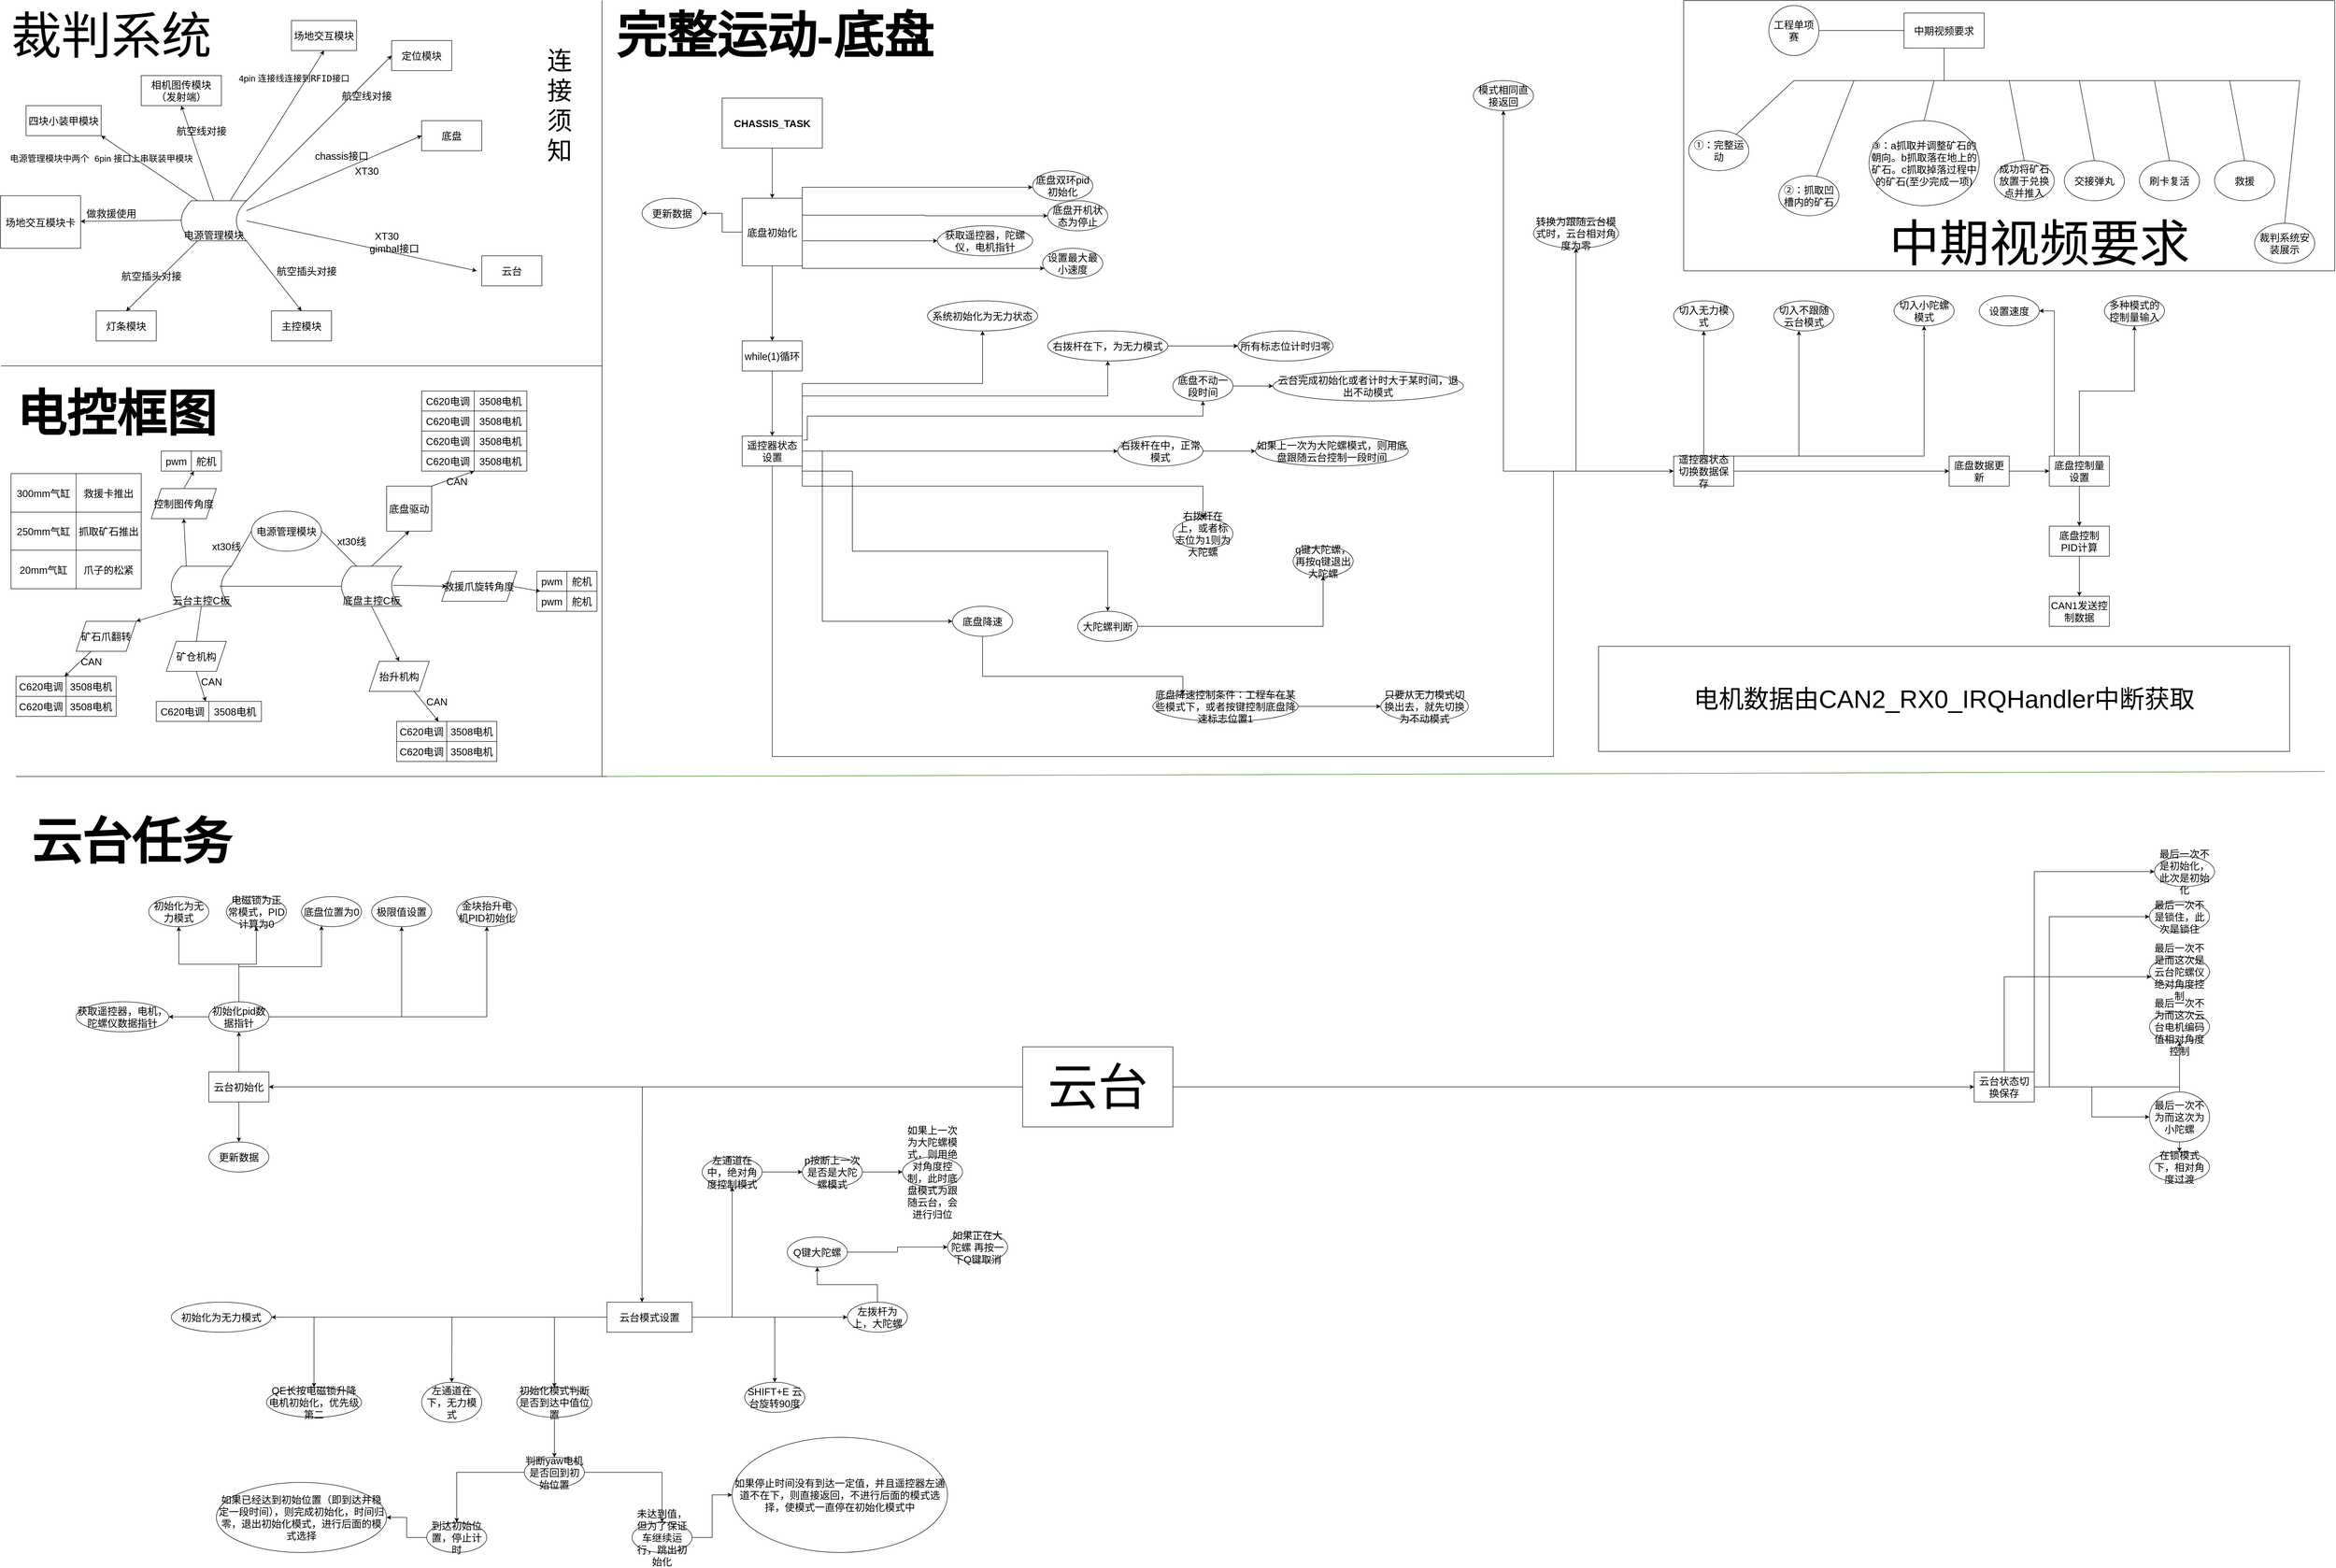 <mxfile version="15.6.2" type="github">
  <diagram id="NpOCoje0zSoZdeExiJcy" name="Page-1">
    <mxGraphModel dx="8586" dy="2160" grid="1" gridSize="10" guides="1" tooltips="1" connect="1" arrows="1" fold="1" page="1" pageScale="1" pageWidth="4681" pageHeight="3300" background="none" math="0" shadow="0">
      <root>
        <mxCell id="0" />
        <mxCell id="1" parent="0" />
        <mxCell id="VXeyH6XUhTUTIsdPU2Il-1" value="&lt;font style=&quot;font-size: 20px&quot;&gt;工程单项赛&lt;/font&gt;" style="ellipse;whiteSpace=wrap;html=1;aspect=fixed;" parent="1" vertex="1">
          <mxGeometry x="-1150" y="10" width="100" height="100" as="geometry" />
        </mxCell>
        <mxCell id="VXeyH6XUhTUTIsdPU2Il-2" value="&lt;font style=&quot;font-size: 20px&quot;&gt;中期视频要求&lt;/font&gt;" style="rounded=0;whiteSpace=wrap;html=1;" parent="1" vertex="1">
          <mxGeometry x="-880" y="25" width="160" height="70" as="geometry" />
        </mxCell>
        <mxCell id="VXeyH6XUhTUTIsdPU2Il-3" value="" style="endArrow=none;html=1;rounded=0;exitX=1;exitY=0.5;exitDx=0;exitDy=0;entryX=0;entryY=0.5;entryDx=0;entryDy=0;" parent="1" source="VXeyH6XUhTUTIsdPU2Il-1" target="VXeyH6XUhTUTIsdPU2Il-2" edge="1">
          <mxGeometry width="50" height="50" relative="1" as="geometry">
            <mxPoint x="-1050" y="70" as="sourcePoint" />
            <mxPoint x="-890" y="60" as="targetPoint" />
          </mxGeometry>
        </mxCell>
        <mxCell id="VXeyH6XUhTUTIsdPU2Il-4" value="" style="endArrow=none;html=1;rounded=0;entryX=0.5;entryY=1;entryDx=0;entryDy=0;" parent="1" target="VXeyH6XUhTUTIsdPU2Il-2" edge="1">
          <mxGeometry width="50" height="50" relative="1" as="geometry">
            <mxPoint x="-800" y="160" as="sourcePoint" />
            <mxPoint x="-730" y="210" as="targetPoint" />
          </mxGeometry>
        </mxCell>
        <mxCell id="VXeyH6XUhTUTIsdPU2Il-5" value="" style="endArrow=none;html=1;rounded=0;" parent="1" edge="1">
          <mxGeometry width="50" height="50" relative="1" as="geometry">
            <mxPoint x="-1100" y="160" as="sourcePoint" />
            <mxPoint x="-90" y="160" as="targetPoint" />
          </mxGeometry>
        </mxCell>
        <mxCell id="VXeyH6XUhTUTIsdPU2Il-6" value="" style="endArrow=none;html=1;rounded=0;" parent="1" target="VXeyH6XUhTUTIsdPU2Il-7" edge="1">
          <mxGeometry width="50" height="50" relative="1" as="geometry">
            <mxPoint x="-1100" y="160" as="sourcePoint" />
            <mxPoint x="-1100" y="160" as="targetPoint" />
          </mxGeometry>
        </mxCell>
        <mxCell id="VXeyH6XUhTUTIsdPU2Il-7" value="&lt;font style=&quot;font-size: 20px&quot;&gt;①：完整运动&lt;/font&gt;" style="ellipse;whiteSpace=wrap;html=1;" parent="1" vertex="1">
          <mxGeometry x="-1310" y="260" width="120" height="80" as="geometry" />
        </mxCell>
        <mxCell id="VXeyH6XUhTUTIsdPU2Il-8" value="" style="endArrow=none;html=1;rounded=0;" parent="1" target="VXeyH6XUhTUTIsdPU2Il-9" edge="1">
          <mxGeometry width="50" height="50" relative="1" as="geometry">
            <mxPoint x="-980" y="160" as="sourcePoint" />
            <mxPoint x="-990" y="160" as="targetPoint" />
          </mxGeometry>
        </mxCell>
        <mxCell id="VXeyH6XUhTUTIsdPU2Il-9" value="&lt;font style=&quot;font-size: 20px&quot;&gt;②：抓取凹槽内的矿石&lt;/font&gt;" style="ellipse;whiteSpace=wrap;html=1;" parent="1" vertex="1">
          <mxGeometry x="-1130" y="350" width="120" height="80" as="geometry" />
        </mxCell>
        <mxCell id="VXeyH6XUhTUTIsdPU2Il-10" value="&lt;font style=&quot;font-size: 20px&quot;&gt;③：a抓取并调整矿石的朝向。b抓取落在地上的矿石。c抓取掉落过程中的矿石(至少完成一项)&lt;/font&gt;" style="ellipse;whiteSpace=wrap;html=1;" parent="1" vertex="1">
          <mxGeometry x="-950" y="240" width="220" height="170" as="geometry" />
        </mxCell>
        <mxCell id="VXeyH6XUhTUTIsdPU2Il-11" value="" style="endArrow=none;html=1;rounded=0;exitX=0.5;exitY=0;exitDx=0;exitDy=0;" parent="1" source="VXeyH6XUhTUTIsdPU2Il-10" edge="1">
          <mxGeometry width="50" height="50" relative="1" as="geometry">
            <mxPoint x="-790" y="260" as="sourcePoint" />
            <mxPoint x="-820" y="160" as="targetPoint" />
          </mxGeometry>
        </mxCell>
        <mxCell id="VXeyH6XUhTUTIsdPU2Il-13" value="&lt;font style=&quot;font-size: 20px&quot;&gt;成功将矿石放置于兑换点并推入&lt;/font&gt;" style="ellipse;whiteSpace=wrap;html=1;" parent="1" vertex="1">
          <mxGeometry x="-700" y="320" width="120" height="80" as="geometry" />
        </mxCell>
        <mxCell id="VXeyH6XUhTUTIsdPU2Il-14" value="" style="endArrow=none;html=1;rounded=0;exitX=0.5;exitY=0;exitDx=0;exitDy=0;" parent="1" source="VXeyH6XUhTUTIsdPU2Il-13" edge="1">
          <mxGeometry width="50" height="50" relative="1" as="geometry">
            <mxPoint x="-790" y="260" as="sourcePoint" />
            <mxPoint x="-670" y="160" as="targetPoint" />
          </mxGeometry>
        </mxCell>
        <mxCell id="VXeyH6XUhTUTIsdPU2Il-15" value="&lt;font style=&quot;font-size: 20px&quot;&gt;交接弹丸&lt;/font&gt;" style="ellipse;whiteSpace=wrap;html=1;" parent="1" vertex="1">
          <mxGeometry x="-560" y="320" width="120" height="80" as="geometry" />
        </mxCell>
        <mxCell id="VXeyH6XUhTUTIsdPU2Il-16" value="" style="endArrow=none;html=1;rounded=0;exitX=0.5;exitY=0;exitDx=0;exitDy=0;" parent="1" source="VXeyH6XUhTUTIsdPU2Il-15" edge="1">
          <mxGeometry width="50" height="50" relative="1" as="geometry">
            <mxPoint x="-790" y="220" as="sourcePoint" />
            <mxPoint x="-530" y="160" as="targetPoint" />
          </mxGeometry>
        </mxCell>
        <mxCell id="VXeyH6XUhTUTIsdPU2Il-17" value="&lt;font style=&quot;font-size: 20px&quot;&gt;刷卡复活&lt;/font&gt;" style="ellipse;whiteSpace=wrap;html=1;" parent="1" vertex="1">
          <mxGeometry x="-410" y="320" width="120" height="80" as="geometry" />
        </mxCell>
        <mxCell id="VXeyH6XUhTUTIsdPU2Il-18" value="" style="endArrow=none;html=1;rounded=0;exitX=0.5;exitY=0;exitDx=0;exitDy=0;" parent="1" source="VXeyH6XUhTUTIsdPU2Il-17" edge="1">
          <mxGeometry width="50" height="50" relative="1" as="geometry">
            <mxPoint x="-740" y="210" as="sourcePoint" />
            <mxPoint x="-380" y="160" as="targetPoint" />
          </mxGeometry>
        </mxCell>
        <mxCell id="VXeyH6XUhTUTIsdPU2Il-19" value="&lt;font style=&quot;font-size: 20px&quot;&gt;救援&lt;/font&gt;" style="ellipse;whiteSpace=wrap;html=1;" parent="1" vertex="1">
          <mxGeometry x="-260.0" y="320" width="120" height="80" as="geometry" />
        </mxCell>
        <mxCell id="VXeyH6XUhTUTIsdPU2Il-20" value="" style="endArrow=none;html=1;rounded=0;exitX=0.5;exitY=0;exitDx=0;exitDy=0;" parent="1" source="VXeyH6XUhTUTIsdPU2Il-19" edge="1">
          <mxGeometry width="50" height="50" relative="1" as="geometry">
            <mxPoint x="-620" y="210" as="sourcePoint" />
            <mxPoint x="-230" y="160" as="targetPoint" />
          </mxGeometry>
        </mxCell>
        <mxCell id="VXeyH6XUhTUTIsdPU2Il-21" value="&lt;font style=&quot;font-size: 20px&quot;&gt;裁判系统安装展示&lt;/font&gt;" style="ellipse;whiteSpace=wrap;html=1;" parent="1" vertex="1">
          <mxGeometry x="-180" y="445" width="120" height="80" as="geometry" />
        </mxCell>
        <mxCell id="VXeyH6XUhTUTIsdPU2Il-23" value="" style="endArrow=none;html=1;rounded=0;" parent="1" edge="1">
          <mxGeometry width="50" height="50" relative="1" as="geometry">
            <mxPoint x="-1320" y="540" as="sourcePoint" />
            <mxPoint x="-1320" as="targetPoint" />
          </mxGeometry>
        </mxCell>
        <mxCell id="VXeyH6XUhTUTIsdPU2Il-24" value="" style="endArrow=none;html=1;rounded=0;" parent="1" edge="1">
          <mxGeometry width="50" height="50" relative="1" as="geometry">
            <mxPoint x="-1320" y="540" as="sourcePoint" />
            <mxPoint x="-20" y="540" as="targetPoint" />
          </mxGeometry>
        </mxCell>
        <mxCell id="VXeyH6XUhTUTIsdPU2Il-63" value="&lt;font style=&quot;font-size: 100px&quot;&gt;中期视频要求&lt;/font&gt;" style="text;html=1;align=center;verticalAlign=middle;resizable=0;points=[];autosize=1;strokeColor=none;fillColor=none;" parent="1" vertex="1">
          <mxGeometry x="-920" y="460" width="620" height="50" as="geometry" />
        </mxCell>
        <mxCell id="VXeyH6XUhTUTIsdPU2Il-65" value="" style="endArrow=none;html=1;rounded=0;fontSize=100;" parent="1" edge="1">
          <mxGeometry width="50" height="50" relative="1" as="geometry">
            <mxPoint x="-1320" as="sourcePoint" />
            <mxPoint x="-20" as="targetPoint" />
          </mxGeometry>
        </mxCell>
        <mxCell id="VXeyH6XUhTUTIsdPU2Il-66" value="" style="endArrow=none;html=1;rounded=0;fontSize=100;" parent="1" edge="1">
          <mxGeometry width="50" height="50" relative="1" as="geometry">
            <mxPoint x="-20" y="540" as="sourcePoint" />
            <mxPoint x="-20" as="targetPoint" />
          </mxGeometry>
        </mxCell>
        <mxCell id="VXeyH6XUhTUTIsdPU2Il-68" value="" style="endArrow=none;html=1;rounded=0;fontSize=100;" parent="1" edge="1">
          <mxGeometry width="50" height="50" relative="1" as="geometry">
            <mxPoint x="-3480" y="730" as="sourcePoint" />
            <mxPoint x="-3480" as="targetPoint" />
          </mxGeometry>
        </mxCell>
        <mxCell id="VXeyH6XUhTUTIsdPU2Il-69" value="" style="endArrow=none;html=1;rounded=0;fontSize=100;" parent="1" edge="1">
          <mxGeometry width="50" height="50" relative="1" as="geometry">
            <mxPoint x="-3480" y="730" as="sourcePoint" />
            <mxPoint x="-4680" y="730" as="targetPoint" />
          </mxGeometry>
        </mxCell>
        <mxCell id="VXeyH6XUhTUTIsdPU2Il-70" value="裁判系统" style="text;html=1;align=center;verticalAlign=middle;resizable=0;points=[];autosize=1;strokeColor=none;fillColor=none;fontSize=100;" parent="1" vertex="1">
          <mxGeometry x="-4670" y="5" width="420" height="130" as="geometry" />
        </mxCell>
        <mxCell id="VXeyH6XUhTUTIsdPU2Il-71" value="&lt;font style=&quot;font-size: 20px&quot;&gt;电源管理模块&lt;/font&gt;" style="shape=dataStorage;whiteSpace=wrap;html=1;fixedSize=1;fontSize=100;" parent="1" vertex="1">
          <mxGeometry x="-4320" y="400" width="130" height="80" as="geometry" />
        </mxCell>
        <mxCell id="VXeyH6XUhTUTIsdPU2Il-74" value="四块小装甲模块" style="rounded=0;whiteSpace=wrap;html=1;fontSize=20;" parent="1" vertex="1">
          <mxGeometry x="-4630" y="210" width="150" height="60" as="geometry" />
        </mxCell>
        <mxCell id="VXeyH6XUhTUTIsdPU2Il-75" value="相机图传模块（发射端）" style="rounded=0;whiteSpace=wrap;html=1;fontSize=20;" parent="1" vertex="1">
          <mxGeometry x="-4400" y="150" width="160" height="60" as="geometry" />
        </mxCell>
        <mxCell id="VXeyH6XUhTUTIsdPU2Il-76" value="场地交互模块" style="rounded=0;whiteSpace=wrap;html=1;fontSize=20;" parent="1" vertex="1">
          <mxGeometry x="-4100" y="40" width="130" height="60" as="geometry" />
        </mxCell>
        <mxCell id="VXeyH6XUhTUTIsdPU2Il-77" value="定位模块" style="rounded=0;whiteSpace=wrap;html=1;fontSize=20;" parent="1" vertex="1">
          <mxGeometry x="-3900" y="80" width="120" height="60" as="geometry" />
        </mxCell>
        <mxCell id="VXeyH6XUhTUTIsdPU2Il-78" value="主控模块" style="rounded=0;whiteSpace=wrap;html=1;fontSize=20;" parent="1" vertex="1">
          <mxGeometry x="-4140" y="620" width="120" height="60" as="geometry" />
        </mxCell>
        <mxCell id="VXeyH6XUhTUTIsdPU2Il-79" value="灯条模块" style="rounded=0;whiteSpace=wrap;html=1;fontSize=20;" parent="1" vertex="1">
          <mxGeometry x="-4490" y="620" width="120" height="60" as="geometry" />
        </mxCell>
        <mxCell id="VXeyH6XUhTUTIsdPU2Il-80" value="场地交互模块卡" style="rounded=0;whiteSpace=wrap;html=1;fontSize=20;" parent="1" vertex="1">
          <mxGeometry x="-4681" y="390" width="160" height="105" as="geometry" />
        </mxCell>
        <mxCell id="VXeyH6XUhTUTIsdPU2Il-81" value="" style="endArrow=classic;html=1;rounded=0;fontSize=20;exitX=1;exitY=0;exitDx=0;exitDy=0;entryX=0;entryY=0.5;entryDx=0;entryDy=0;" parent="1" source="VXeyH6XUhTUTIsdPU2Il-71" target="VXeyH6XUhTUTIsdPU2Il-77" edge="1">
          <mxGeometry width="50" height="50" relative="1" as="geometry">
            <mxPoint x="-4210" y="480" as="sourcePoint" />
            <mxPoint x="-4160" y="430" as="targetPoint" />
          </mxGeometry>
        </mxCell>
        <mxCell id="VXeyH6XUhTUTIsdPU2Il-82" value="" style="endArrow=classic;html=1;rounded=0;fontSize=20;exitX=1;exitY=1;exitDx=0;exitDy=0;entryX=0.5;entryY=0;entryDx=0;entryDy=0;" parent="1" source="VXeyH6XUhTUTIsdPU2Il-71" target="VXeyH6XUhTUTIsdPU2Il-78" edge="1">
          <mxGeometry width="50" height="50" relative="1" as="geometry">
            <mxPoint x="-4210" y="480" as="sourcePoint" />
            <mxPoint x="-4160" y="430" as="targetPoint" />
          </mxGeometry>
        </mxCell>
        <mxCell id="VXeyH6XUhTUTIsdPU2Il-83" value="" style="endArrow=classic;html=1;rounded=0;fontSize=20;exitX=0.75;exitY=0;exitDx=0;exitDy=0;entryX=0.5;entryY=1;entryDx=0;entryDy=0;" parent="1" source="VXeyH6XUhTUTIsdPU2Il-71" target="VXeyH6XUhTUTIsdPU2Il-76" edge="1">
          <mxGeometry width="50" height="50" relative="1" as="geometry">
            <mxPoint x="-4210" y="480" as="sourcePoint" />
            <mxPoint x="-4160" y="430" as="targetPoint" />
          </mxGeometry>
        </mxCell>
        <mxCell id="VXeyH6XUhTUTIsdPU2Il-84" value="" style="endArrow=classic;html=1;rounded=0;fontSize=20;exitX=0.5;exitY=0;exitDx=0;exitDy=0;entryX=0.5;entryY=1;entryDx=0;entryDy=0;" parent="1" source="VXeyH6XUhTUTIsdPU2Il-71" target="VXeyH6XUhTUTIsdPU2Il-75" edge="1">
          <mxGeometry width="50" height="50" relative="1" as="geometry">
            <mxPoint x="-4210" y="480" as="sourcePoint" />
            <mxPoint x="-4160" y="430" as="targetPoint" />
          </mxGeometry>
        </mxCell>
        <mxCell id="VXeyH6XUhTUTIsdPU2Il-85" value="" style="endArrow=classic;html=1;rounded=0;fontSize=20;exitX=0.25;exitY=0;exitDx=0;exitDy=0;entryX=1;entryY=1;entryDx=0;entryDy=0;" parent="1" source="VXeyH6XUhTUTIsdPU2Il-71" target="VXeyH6XUhTUTIsdPU2Il-74" edge="1">
          <mxGeometry width="50" height="50" relative="1" as="geometry">
            <mxPoint x="-4210" y="480" as="sourcePoint" />
            <mxPoint x="-4160" y="430" as="targetPoint" />
          </mxGeometry>
        </mxCell>
        <mxCell id="VXeyH6XUhTUTIsdPU2Il-86" value="" style="endArrow=classic;html=1;rounded=0;fontSize=20;exitX=0;exitY=0.5;exitDx=0;exitDy=0;entryX=1;entryY=0.5;entryDx=0;entryDy=0;" parent="1" edge="1">
          <mxGeometry width="50" height="50" relative="1" as="geometry">
            <mxPoint x="-4320" y="438.75" as="sourcePoint" />
            <mxPoint x="-4521" y="441.25" as="targetPoint" />
          </mxGeometry>
        </mxCell>
        <mxCell id="VXeyH6XUhTUTIsdPU2Il-101" value="做救援使用" style="edgeLabel;html=1;align=center;verticalAlign=middle;resizable=0;points=[];fontSize=20;" parent="VXeyH6XUhTUTIsdPU2Il-86" vertex="1" connectable="0">
          <mxGeometry x="0.462" y="-6" relative="1" as="geometry">
            <mxPoint x="7" y="-10" as="offset" />
          </mxGeometry>
        </mxCell>
        <mxCell id="VXeyH6XUhTUTIsdPU2Il-87" value="" style="endArrow=classic;html=1;rounded=0;fontSize=20;exitX=0.25;exitY=1;exitDx=0;exitDy=0;entryX=0.5;entryY=0;entryDx=0;entryDy=0;" parent="1" source="VXeyH6XUhTUTIsdPU2Il-71" target="VXeyH6XUhTUTIsdPU2Il-79" edge="1">
          <mxGeometry width="50" height="50" relative="1" as="geometry">
            <mxPoint x="-4210" y="480" as="sourcePoint" />
            <mxPoint x="-4160" y="430" as="targetPoint" />
          </mxGeometry>
        </mxCell>
        <mxCell id="VXeyH6XUhTUTIsdPU2Il-88" value="航空插头对接" style="text;html=1;align=center;verticalAlign=middle;resizable=0;points=[];autosize=1;strokeColor=none;fillColor=none;fontSize=20;" parent="1" vertex="1">
          <mxGeometry x="-4140" y="525" width="140" height="30" as="geometry" />
        </mxCell>
        <mxCell id="VXeyH6XUhTUTIsdPU2Il-90" value="底盘" style="rounded=0;whiteSpace=wrap;html=1;fontSize=20;" parent="1" vertex="1">
          <mxGeometry x="-3840" y="240" width="120" height="60" as="geometry" />
        </mxCell>
        <mxCell id="VXeyH6XUhTUTIsdPU2Il-91" value="" style="endArrow=classic;html=1;rounded=0;fontSize=20;exitX=1;exitY=0.25;exitDx=0;exitDy=0;entryX=0;entryY=0.5;entryDx=0;entryDy=0;" parent="1" source="VXeyH6XUhTUTIsdPU2Il-71" target="VXeyH6XUhTUTIsdPU2Il-90" edge="1">
          <mxGeometry width="50" height="50" relative="1" as="geometry">
            <mxPoint x="-3940" y="450" as="sourcePoint" />
            <mxPoint x="-3890" y="400" as="targetPoint" />
          </mxGeometry>
        </mxCell>
        <mxCell id="VXeyH6XUhTUTIsdPU2Il-92" value="云台" style="rounded=0;whiteSpace=wrap;html=1;fontSize=20;" parent="1" vertex="1">
          <mxGeometry x="-3720" y="510" width="120" height="60" as="geometry" />
        </mxCell>
        <mxCell id="VXeyH6XUhTUTIsdPU2Il-93" value="" style="endArrow=classic;html=1;rounded=0;fontSize=20;exitX=1;exitY=0.5;exitDx=0;exitDy=0;" parent="1" source="VXeyH6XUhTUTIsdPU2Il-71" edge="1">
          <mxGeometry width="50" height="50" relative="1" as="geometry">
            <mxPoint x="-3940" y="450" as="sourcePoint" />
            <mxPoint x="-3730" y="540" as="targetPoint" />
          </mxGeometry>
        </mxCell>
        <mxCell id="VXeyH6XUhTUTIsdPU2Il-94" value="chassis接口" style="text;html=1;align=center;verticalAlign=middle;resizable=0;points=[];autosize=1;strokeColor=none;fillColor=none;fontSize=20;" parent="1" vertex="1">
          <mxGeometry x="-4060" y="295" width="120" height="30" as="geometry" />
        </mxCell>
        <mxCell id="VXeyH6XUhTUTIsdPU2Il-95" value="gimbal接口" style="text;html=1;align=center;verticalAlign=middle;resizable=0;points=[];autosize=1;strokeColor=none;fillColor=none;fontSize=20;" parent="1" vertex="1">
          <mxGeometry x="-3950" y="480" width="110" height="30" as="geometry" />
        </mxCell>
        <mxCell id="VXeyH6XUhTUTIsdPU2Il-96" value="航空插头对接" style="text;html=1;align=center;verticalAlign=middle;resizable=0;points=[];autosize=1;strokeColor=none;fillColor=none;fontSize=20;" parent="1" vertex="1">
          <mxGeometry x="-4450" y="535" width="140" height="30" as="geometry" />
        </mxCell>
        <mxCell id="VXeyH6XUhTUTIsdPU2Il-97" value="&lt;span class=&quot;markedContent&quot; id=&quot;page70R_mcid52&quot;&gt;&lt;span style=&quot;left: 414.567px ; top: 905.543px ; font-size: 17.6px ; font-family: monospace ; transform: scalex(1)&quot; dir=&quot;ltr&quot;&gt;&lt;/span&gt;&lt;/span&gt;&lt;span class=&quot;markedContent&quot; id=&quot;page70R_mcid53&quot;&gt;&lt;span style=&quot;left: 449.767px ; top: 905.543px ; font-size: 17.6px ; font-family: monospace ; transform: scalex(0.994)&quot; dir=&quot;ltr&quot;&gt;电源管理&lt;/span&gt;&lt;/span&gt;&lt;span class=&quot;markedContent&quot; id=&quot;page70R_mcid54&quot;&gt;&lt;span style=&quot;left: 519.8px ; top: 905.543px ; font-size: 17.6px ; font-family: monospace ; transform: scalex(0.995)&quot; dir=&quot;ltr&quot;&gt;模块中两个&lt;/span&gt;&lt;/span&gt;&lt;span class=&quot;markedContent&quot; id=&quot;page70R_mcid55&quot;&gt;&lt;span style=&quot;left: 607.395px ; top: 905.543px ; font-size: 17.6px ; font-family: monospace&quot; dir=&quot;ltr&quot;&gt; &lt;/span&gt;&lt;span style=&quot;left: 613.833px ; top: 907.083px ; font-size: 17.6px ; font-family: sans-serif&quot; dir=&quot;ltr&quot;&gt;6&lt;/span&gt;&lt;/span&gt;&lt;span class=&quot;markedContent&quot; id=&quot;page70R_mcid56&quot;&gt;&lt;span style=&quot;left: 623.433px ; top: 907.083px ; font-size: 17.6px ; font-family: sans-serif ; transform: scalex(0.887)&quot; dir=&quot;ltr&quot;&gt;pin&lt;/span&gt;&lt;/span&gt;&lt;span class=&quot;markedContent&quot; id=&quot;page70R_mcid57&quot;&gt;&lt;span style=&quot;left: 647.176px ; top: 907.083px ; font-size: 17.6px ; font-family: sans-serif&quot; dir=&quot;ltr&quot;&gt; &lt;/span&gt;&lt;span style=&quot;left: 653.433px ; top: 905.543px ; font-size: 17.6px ; font-family: monospace ; transform: scalex(0.995)&quot; dir=&quot;ltr&quot;&gt;接口上串联装甲模块&lt;/span&gt;&lt;/span&gt;" style="text;html=1;align=center;verticalAlign=middle;resizable=0;points=[];autosize=1;strokeColor=none;fillColor=none;fontSize=20;" parent="1" vertex="1">
          <mxGeometry x="-4670" y="300" width="380" height="30" as="geometry" />
        </mxCell>
        <mxCell id="VXeyH6XUhTUTIsdPU2Il-98" value="&lt;span class=&quot;markedContent&quot; id=&quot;page83R_mcid36&quot;&gt;&lt;span style=&quot;left: 274.517px ; top: 709.4px ; font-size: 17.6px ; font-family: sans-serif ; transform: scalex(0.89)&quot; dir=&quot;ltr&quot;&gt;4pin &lt;/span&gt;&lt;/span&gt;&lt;span class=&quot;markedContent&quot; id=&quot;page83R_mcid37&quot;&gt;&lt;span style=&quot;left: 312.163px ; top: 709.4px ; font-size: 17.6px ; font-family: sans-serif&quot; dir=&quot;ltr&quot;&gt; &lt;/span&gt;&lt;span style=&quot;left: 316.117px ; top: 707.859px ; font-size: 17.6px ; font-family: monospace ; transform: scalex(0.994)&quot; dir=&quot;ltr&quot;&gt;连接线连接到RFID接口&lt;/span&gt;&lt;/span&gt;" style="text;html=1;align=center;verticalAlign=middle;resizable=0;points=[];autosize=1;strokeColor=none;fillColor=none;fontSize=20;" parent="1" vertex="1">
          <mxGeometry x="-4210" y="140" width="230" height="30" as="geometry" />
        </mxCell>
        <mxCell id="VXeyH6XUhTUTIsdPU2Il-99" value="航空线对接" style="text;html=1;align=center;verticalAlign=middle;resizable=0;points=[];autosize=1;strokeColor=none;fillColor=none;fontSize=20;" parent="1" vertex="1">
          <mxGeometry x="-4340" y="245" width="120" height="30" as="geometry" />
        </mxCell>
        <mxCell id="VXeyH6XUhTUTIsdPU2Il-100" value="航空线对接" style="text;html=1;align=center;verticalAlign=middle;resizable=0;points=[];autosize=1;strokeColor=none;fillColor=none;fontSize=20;" parent="1" vertex="1">
          <mxGeometry x="-4010" y="175" width="120" height="30" as="geometry" />
        </mxCell>
        <mxCell id="VXeyH6XUhTUTIsdPU2Il-102" value="&lt;div&gt;&lt;font style=&quot;font-size: 50px&quot;&gt;连&lt;/font&gt;&lt;/div&gt;&lt;div&gt;&lt;font style=&quot;font-size: 50px&quot;&gt;接&lt;/font&gt;&lt;/div&gt;&lt;div&gt;&lt;font style=&quot;font-size: 50px&quot;&gt;须&lt;/font&gt;&lt;/div&gt;&lt;div&gt;&lt;font style=&quot;font-size: 50px&quot;&gt;知&lt;/font&gt;&lt;/div&gt;" style="text;html=1;align=center;verticalAlign=middle;resizable=0;points=[];autosize=1;strokeColor=none;fillColor=none;fontSize=20;" parent="1" vertex="1">
          <mxGeometry x="-3600" y="140" width="70" height="140" as="geometry" />
        </mxCell>
        <mxCell id="VXeyH6XUhTUTIsdPU2Il-103" value="" style="endArrow=none;html=1;rounded=0;fontSize=50;" parent="1" edge="1">
          <mxGeometry width="50" height="50" relative="1" as="geometry">
            <mxPoint x="-3480" y="1550" as="sourcePoint" />
            <mxPoint x="-3480" y="730" as="targetPoint" />
          </mxGeometry>
        </mxCell>
        <mxCell id="VXeyH6XUhTUTIsdPU2Il-104" value="" style="endArrow=none;html=1;rounded=0;fontSize=50;fillColor=#60a917;strokeColor=#2D7600;" parent="1" edge="1">
          <mxGeometry width="50" height="50" relative="1" as="geometry">
            <mxPoint x="-3480" y="1550" as="sourcePoint" />
            <mxPoint x="-40" y="1540" as="targetPoint" />
          </mxGeometry>
        </mxCell>
        <mxCell id="VXeyH6XUhTUTIsdPU2Il-105" value="" style="endArrow=none;html=1;rounded=0;fontSize=50;exitX=0.5;exitY=0;exitDx=0;exitDy=0;" parent="1" source="VXeyH6XUhTUTIsdPU2Il-21" edge="1">
          <mxGeometry width="50" height="50" relative="1" as="geometry">
            <mxPoint x="-950" y="430" as="sourcePoint" />
            <mxPoint x="-90" y="160" as="targetPoint" />
          </mxGeometry>
        </mxCell>
        <mxCell id="VXeyH6XUhTUTIsdPU2Il-106" value="&lt;b&gt;&lt;font style=&quot;font-size: 100px&quot;&gt;完整运动-底盘&lt;/font&gt;&lt;/b&gt;" style="text;html=1;align=center;verticalAlign=middle;resizable=0;points=[];autosize=1;strokeColor=none;fillColor=none;fontSize=50;" parent="1" vertex="1">
          <mxGeometry x="-3460" y="30" width="650" height="80" as="geometry" />
        </mxCell>
        <mxCell id="VXeyH6XUhTUTIsdPU2Il-107" value="&lt;b&gt;&lt;font style=&quot;font-size: 100px&quot;&gt;电控框图&lt;/font&gt;&lt;/b&gt;" style="text;html=1;align=center;verticalAlign=middle;resizable=0;points=[];autosize=1;strokeColor=none;fillColor=none;fontSize=100;" parent="1" vertex="1">
          <mxGeometry x="-4660" y="760" width="420" height="130" as="geometry" />
        </mxCell>
        <mxCell id="VXeyH6XUhTUTIsdPU2Il-110" value="" style="endArrow=none;html=1;rounded=0;fontSize=200;" parent="1" edge="1">
          <mxGeometry width="50" height="50" relative="1" as="geometry">
            <mxPoint x="-4650" y="1550" as="sourcePoint" />
            <mxPoint x="-3470" y="1550" as="targetPoint" />
          </mxGeometry>
        </mxCell>
        <mxCell id="x2NMziQEKjw-3D6XoXYr-1" value="&lt;font style=&quot;font-size: 20px&quot;&gt;底盘主控C板&lt;/font&gt;" style="shape=dataStorage;whiteSpace=wrap;html=1;fixedSize=1;fontSize=100;" vertex="1" parent="1">
          <mxGeometry x="-4000" y="1130" width="120" height="80" as="geometry" />
        </mxCell>
        <mxCell id="x2NMziQEKjw-3D6XoXYr-2" value="&lt;font style=&quot;font-size: 20px&quot;&gt;云台主控C板&lt;/font&gt;" style="shape=dataStorage;whiteSpace=wrap;html=1;fixedSize=1;fontSize=100;" vertex="1" parent="1">
          <mxGeometry x="-4340" y="1130" width="120" height="80" as="geometry" />
        </mxCell>
        <mxCell id="x2NMziQEKjw-3D6XoXYr-3" value="" style="endArrow=none;html=1;rounded=0;fontSize=20;exitX=0.8;exitY=0.5;exitDx=0;exitDy=0;exitPerimeter=0;entryX=0;entryY=0.5;entryDx=0;entryDy=0;" edge="1" parent="1" source="x2NMziQEKjw-3D6XoXYr-2" target="x2NMziQEKjw-3D6XoXYr-1">
          <mxGeometry width="50" height="50" relative="1" as="geometry">
            <mxPoint x="-3980" y="1120" as="sourcePoint" />
            <mxPoint x="-3930" y="1070" as="targetPoint" />
          </mxGeometry>
        </mxCell>
        <mxCell id="x2NMziQEKjw-3D6XoXYr-6" value="控制图传角度" style="shape=parallelogram;perimeter=parallelogramPerimeter;whiteSpace=wrap;html=1;fixedSize=1;fontSize=20;" vertex="1" parent="1">
          <mxGeometry x="-4380" y="975" width="130" height="60" as="geometry" />
        </mxCell>
        <mxCell id="x2NMziQEKjw-3D6XoXYr-7" value="抬升机构" style="shape=parallelogram;perimeter=parallelogramPerimeter;whiteSpace=wrap;html=1;fixedSize=1;fontSize=20;" vertex="1" parent="1">
          <mxGeometry x="-3945" y="1320" width="120" height="60" as="geometry" />
        </mxCell>
        <mxCell id="x2NMziQEKjw-3D6XoXYr-8" value="救援爪旋转角度" style="shape=parallelogram;perimeter=parallelogramPerimeter;whiteSpace=wrap;html=1;fixedSize=1;fontSize=20;" vertex="1" parent="1">
          <mxGeometry x="-3800" y="1140" width="150" height="60" as="geometry" />
        </mxCell>
        <mxCell id="x2NMziQEKjw-3D6XoXYr-9" value="底盘驱动" style="whiteSpace=wrap;html=1;aspect=fixed;fontSize=20;" vertex="1" parent="1">
          <mxGeometry x="-3910" y="970" width="90" height="90" as="geometry" />
        </mxCell>
        <mxCell id="x2NMziQEKjw-3D6XoXYr-10" value="矿石爪翻转" style="shape=parallelogram;perimeter=parallelogramPerimeter;whiteSpace=wrap;html=1;fixedSize=1;fontSize=20;" vertex="1" parent="1">
          <mxGeometry x="-4530" y="1240" width="120" height="60" as="geometry" />
        </mxCell>
        <mxCell id="x2NMziQEKjw-3D6XoXYr-11" value="矿仓机构" style="shape=parallelogram;perimeter=parallelogramPerimeter;whiteSpace=wrap;html=1;fixedSize=1;fontSize=20;" vertex="1" parent="1">
          <mxGeometry x="-4350" y="1280" width="120" height="60" as="geometry" />
        </mxCell>
        <mxCell id="x2NMziQEKjw-3D6XoXYr-12" value="" style="endArrow=classic;html=1;rounded=0;fontSize=20;entryX=0.5;entryY=1;entryDx=0;entryDy=0;" edge="1" parent="1" target="x2NMziQEKjw-3D6XoXYr-9">
          <mxGeometry width="50" height="50" relative="1" as="geometry">
            <mxPoint x="-3940" y="1130" as="sourcePoint" />
            <mxPoint x="-3930" y="1150" as="targetPoint" />
          </mxGeometry>
        </mxCell>
        <mxCell id="x2NMziQEKjw-3D6XoXYr-38" value="" style="shape=table;startSize=0;container=1;collapsible=0;childLayout=tableLayout;fontSize=20;" vertex="1" parent="1">
          <mxGeometry x="-3840" y="780" width="210" height="160" as="geometry" />
        </mxCell>
        <mxCell id="x2NMziQEKjw-3D6XoXYr-39" value="" style="shape=partialRectangle;collapsible=0;dropTarget=0;pointerEvents=0;fillColor=none;top=0;left=0;bottom=0;right=0;points=[[0,0.5],[1,0.5]];portConstraint=eastwest;fontSize=20;" vertex="1" parent="x2NMziQEKjw-3D6XoXYr-38">
          <mxGeometry width="210" height="40" as="geometry" />
        </mxCell>
        <mxCell id="x2NMziQEKjw-3D6XoXYr-40" value="C620电调" style="shape=partialRectangle;html=1;whiteSpace=wrap;connectable=0;overflow=hidden;fillColor=none;top=0;left=0;bottom=0;right=0;pointerEvents=1;fontSize=20;" vertex="1" parent="x2NMziQEKjw-3D6XoXYr-39">
          <mxGeometry width="105" height="40" as="geometry">
            <mxRectangle width="105" height="40" as="alternateBounds" />
          </mxGeometry>
        </mxCell>
        <mxCell id="x2NMziQEKjw-3D6XoXYr-41" value="3508电机" style="shape=partialRectangle;html=1;whiteSpace=wrap;connectable=0;overflow=hidden;fillColor=none;top=0;left=0;bottom=0;right=0;pointerEvents=1;fontSize=20;" vertex="1" parent="x2NMziQEKjw-3D6XoXYr-39">
          <mxGeometry x="105" width="105" height="40" as="geometry">
            <mxRectangle width="105" height="40" as="alternateBounds" />
          </mxGeometry>
        </mxCell>
        <mxCell id="x2NMziQEKjw-3D6XoXYr-42" value="" style="shape=partialRectangle;collapsible=0;dropTarget=0;pointerEvents=0;fillColor=none;top=0;left=0;bottom=0;right=0;points=[[0,0.5],[1,0.5]];portConstraint=eastwest;fontSize=20;" vertex="1" parent="x2NMziQEKjw-3D6XoXYr-38">
          <mxGeometry y="40" width="210" height="40" as="geometry" />
        </mxCell>
        <mxCell id="x2NMziQEKjw-3D6XoXYr-43" value="C620电调" style="shape=partialRectangle;html=1;whiteSpace=wrap;connectable=0;overflow=hidden;fillColor=none;top=0;left=0;bottom=0;right=0;pointerEvents=1;fontSize=20;" vertex="1" parent="x2NMziQEKjw-3D6XoXYr-42">
          <mxGeometry width="105" height="40" as="geometry">
            <mxRectangle width="105" height="40" as="alternateBounds" />
          </mxGeometry>
        </mxCell>
        <mxCell id="x2NMziQEKjw-3D6XoXYr-44" value="3508电机" style="shape=partialRectangle;html=1;whiteSpace=wrap;connectable=0;overflow=hidden;fillColor=none;top=0;left=0;bottom=0;right=0;pointerEvents=1;fontSize=20;" vertex="1" parent="x2NMziQEKjw-3D6XoXYr-42">
          <mxGeometry x="105" width="105" height="40" as="geometry">
            <mxRectangle width="105" height="40" as="alternateBounds" />
          </mxGeometry>
        </mxCell>
        <mxCell id="x2NMziQEKjw-3D6XoXYr-45" value="" style="shape=partialRectangle;collapsible=0;dropTarget=0;pointerEvents=0;fillColor=none;top=0;left=0;bottom=0;right=0;points=[[0,0.5],[1,0.5]];portConstraint=eastwest;fontSize=20;" vertex="1" parent="x2NMziQEKjw-3D6XoXYr-38">
          <mxGeometry y="80" width="210" height="40" as="geometry" />
        </mxCell>
        <mxCell id="x2NMziQEKjw-3D6XoXYr-46" value="C620电调" style="shape=partialRectangle;html=1;whiteSpace=wrap;connectable=0;overflow=hidden;fillColor=none;top=0;left=0;bottom=0;right=0;pointerEvents=1;fontSize=20;" vertex="1" parent="x2NMziQEKjw-3D6XoXYr-45">
          <mxGeometry width="105" height="40" as="geometry">
            <mxRectangle width="105" height="40" as="alternateBounds" />
          </mxGeometry>
        </mxCell>
        <mxCell id="x2NMziQEKjw-3D6XoXYr-47" value="3508电机" style="shape=partialRectangle;html=1;whiteSpace=wrap;connectable=0;overflow=hidden;fillColor=none;top=0;left=0;bottom=0;right=0;pointerEvents=1;fontSize=20;" vertex="1" parent="x2NMziQEKjw-3D6XoXYr-45">
          <mxGeometry x="105" width="105" height="40" as="geometry">
            <mxRectangle width="105" height="40" as="alternateBounds" />
          </mxGeometry>
        </mxCell>
        <mxCell id="x2NMziQEKjw-3D6XoXYr-48" value="" style="shape=partialRectangle;collapsible=0;dropTarget=0;pointerEvents=0;fillColor=none;top=0;left=0;bottom=0;right=0;points=[[0,0.5],[1,0.5]];portConstraint=eastwest;fontSize=20;" vertex="1" parent="x2NMziQEKjw-3D6XoXYr-38">
          <mxGeometry y="120" width="210" height="40" as="geometry" />
        </mxCell>
        <mxCell id="x2NMziQEKjw-3D6XoXYr-49" value="C620电调" style="shape=partialRectangle;html=1;whiteSpace=wrap;connectable=0;overflow=hidden;fillColor=none;top=0;left=0;bottom=0;right=0;pointerEvents=1;fontSize=20;" vertex="1" parent="x2NMziQEKjw-3D6XoXYr-48">
          <mxGeometry width="105" height="40" as="geometry">
            <mxRectangle width="105" height="40" as="alternateBounds" />
          </mxGeometry>
        </mxCell>
        <mxCell id="x2NMziQEKjw-3D6XoXYr-50" value="3508电机" style="shape=partialRectangle;html=1;whiteSpace=wrap;connectable=0;overflow=hidden;fillColor=none;top=0;left=0;bottom=0;right=0;pointerEvents=1;fontSize=20;" vertex="1" parent="x2NMziQEKjw-3D6XoXYr-48">
          <mxGeometry x="105" width="105" height="40" as="geometry">
            <mxRectangle width="105" height="40" as="alternateBounds" />
          </mxGeometry>
        </mxCell>
        <mxCell id="x2NMziQEKjw-3D6XoXYr-52" value="" style="endArrow=classic;html=1;rounded=0;fontSize=20;exitX=1;exitY=0;exitDx=0;exitDy=0;" edge="1" parent="1" source="x2NMziQEKjw-3D6XoXYr-9">
          <mxGeometry width="50" height="50" relative="1" as="geometry">
            <mxPoint x="-3980" y="1200" as="sourcePoint" />
            <mxPoint x="-3735" y="940" as="targetPoint" />
          </mxGeometry>
        </mxCell>
        <mxCell id="x2NMziQEKjw-3D6XoXYr-53" value="电源管理模块" style="ellipse;whiteSpace=wrap;html=1;fontSize=20;" vertex="1" parent="1">
          <mxGeometry x="-4180" y="1020" width="140" height="80" as="geometry" />
        </mxCell>
        <mxCell id="x2NMziQEKjw-3D6XoXYr-54" value="" style="endArrow=none;html=1;rounded=0;fontSize=20;exitX=1;exitY=0.5;exitDx=0;exitDy=0;entryX=0.25;entryY=0;entryDx=0;entryDy=0;" edge="1" parent="1" source="x2NMziQEKjw-3D6XoXYr-53" target="x2NMziQEKjw-3D6XoXYr-1">
          <mxGeometry width="50" height="50" relative="1" as="geometry">
            <mxPoint x="-3980" y="1200" as="sourcePoint" />
            <mxPoint x="-3930" y="1150" as="targetPoint" />
          </mxGeometry>
        </mxCell>
        <mxCell id="x2NMziQEKjw-3D6XoXYr-55" value="" style="endArrow=none;html=1;rounded=0;fontSize=20;entryX=0;entryY=0.5;entryDx=0;entryDy=0;exitX=1;exitY=0;exitDx=0;exitDy=0;" edge="1" parent="1" source="x2NMziQEKjw-3D6XoXYr-2" target="x2NMziQEKjw-3D6XoXYr-53">
          <mxGeometry width="50" height="50" relative="1" as="geometry">
            <mxPoint x="-3980" y="1200" as="sourcePoint" />
            <mxPoint x="-3930" y="1150" as="targetPoint" />
          </mxGeometry>
        </mxCell>
        <mxCell id="x2NMziQEKjw-3D6XoXYr-56" value="xt30线" style="text;html=1;align=center;verticalAlign=middle;resizable=0;points=[];autosize=1;strokeColor=none;fillColor=none;fontSize=20;" vertex="1" parent="1">
          <mxGeometry x="-4265" y="1075" width="70" height="30" as="geometry" />
        </mxCell>
        <mxCell id="x2NMziQEKjw-3D6XoXYr-57" value="xt30线" style="text;html=1;align=center;verticalAlign=middle;resizable=0;points=[];autosize=1;strokeColor=none;fillColor=none;fontSize=20;" vertex="1" parent="1">
          <mxGeometry x="-4015" y="1065" width="70" height="30" as="geometry" />
        </mxCell>
        <mxCell id="x2NMziQEKjw-3D6XoXYr-58" value="CAN" style="text;html=1;align=center;verticalAlign=middle;resizable=0;points=[];autosize=1;strokeColor=none;fillColor=none;fontSize=20;" vertex="1" parent="1">
          <mxGeometry x="-3800" y="945" width="60" height="30" as="geometry" />
        </mxCell>
        <mxCell id="x2NMziQEKjw-3D6XoXYr-60" value="" style="shape=table;startSize=0;container=1;collapsible=0;childLayout=tableLayout;fontSize=20;" vertex="1" parent="1">
          <mxGeometry x="-3610" y="1140" width="120" height="80" as="geometry" />
        </mxCell>
        <mxCell id="x2NMziQEKjw-3D6XoXYr-61" value="" style="shape=partialRectangle;collapsible=0;dropTarget=0;pointerEvents=0;fillColor=none;top=0;left=0;bottom=0;right=0;points=[[0,0.5],[1,0.5]];portConstraint=eastwest;fontSize=20;" vertex="1" parent="x2NMziQEKjw-3D6XoXYr-60">
          <mxGeometry width="120" height="40" as="geometry" />
        </mxCell>
        <mxCell id="x2NMziQEKjw-3D6XoXYr-62" value="pwm" style="shape=partialRectangle;html=1;whiteSpace=wrap;connectable=0;overflow=hidden;fillColor=none;top=0;left=0;bottom=0;right=0;pointerEvents=1;fontSize=20;" vertex="1" parent="x2NMziQEKjw-3D6XoXYr-61">
          <mxGeometry width="60" height="40" as="geometry">
            <mxRectangle width="60" height="40" as="alternateBounds" />
          </mxGeometry>
        </mxCell>
        <mxCell id="x2NMziQEKjw-3D6XoXYr-63" value="舵机" style="shape=partialRectangle;html=1;whiteSpace=wrap;connectable=0;overflow=hidden;fillColor=none;top=0;left=0;bottom=0;right=0;pointerEvents=1;fontSize=20;" vertex="1" parent="x2NMziQEKjw-3D6XoXYr-61">
          <mxGeometry x="60" width="60" height="40" as="geometry">
            <mxRectangle width="60" height="40" as="alternateBounds" />
          </mxGeometry>
        </mxCell>
        <mxCell id="x2NMziQEKjw-3D6XoXYr-64" value="" style="shape=partialRectangle;collapsible=0;dropTarget=0;pointerEvents=0;fillColor=none;top=0;left=0;bottom=0;right=0;points=[[0,0.5],[1,0.5]];portConstraint=eastwest;fontSize=20;" vertex="1" parent="x2NMziQEKjw-3D6XoXYr-60">
          <mxGeometry y="40" width="120" height="40" as="geometry" />
        </mxCell>
        <mxCell id="x2NMziQEKjw-3D6XoXYr-65" value="pwm" style="shape=partialRectangle;html=1;whiteSpace=wrap;connectable=0;overflow=hidden;fillColor=none;top=0;left=0;bottom=0;right=0;pointerEvents=1;fontSize=20;" vertex="1" parent="x2NMziQEKjw-3D6XoXYr-64">
          <mxGeometry width="60" height="40" as="geometry">
            <mxRectangle width="60" height="40" as="alternateBounds" />
          </mxGeometry>
        </mxCell>
        <mxCell id="x2NMziQEKjw-3D6XoXYr-66" value="舵机" style="shape=partialRectangle;html=1;whiteSpace=wrap;connectable=0;overflow=hidden;fillColor=none;top=0;left=0;bottom=0;right=0;pointerEvents=1;fontSize=20;" vertex="1" parent="x2NMziQEKjw-3D6XoXYr-64">
          <mxGeometry x="60" width="60" height="40" as="geometry">
            <mxRectangle width="60" height="40" as="alternateBounds" />
          </mxGeometry>
        </mxCell>
        <mxCell id="x2NMziQEKjw-3D6XoXYr-68" value="" style="endArrow=classic;html=1;rounded=0;fontSize=20;exitX=0.858;exitY=0.475;exitDx=0;exitDy=0;exitPerimeter=0;entryX=0;entryY=0.5;entryDx=0;entryDy=0;" edge="1" parent="1" source="x2NMziQEKjw-3D6XoXYr-1" target="x2NMziQEKjw-3D6XoXYr-8">
          <mxGeometry width="50" height="50" relative="1" as="geometry">
            <mxPoint x="-3980" y="1200" as="sourcePoint" />
            <mxPoint x="-3930" y="1150" as="targetPoint" />
          </mxGeometry>
        </mxCell>
        <mxCell id="x2NMziQEKjw-3D6XoXYr-69" value="" style="endArrow=classic;html=1;rounded=0;fontSize=20;exitX=1;exitY=0.5;exitDx=0;exitDy=0;entryX=0.058;entryY=1;entryDx=0;entryDy=0;entryPerimeter=0;" edge="1" parent="1" source="x2NMziQEKjw-3D6XoXYr-8" target="x2NMziQEKjw-3D6XoXYr-61">
          <mxGeometry width="50" height="50" relative="1" as="geometry">
            <mxPoint x="-3980" y="1200" as="sourcePoint" />
            <mxPoint x="-3930" y="1150" as="targetPoint" />
          </mxGeometry>
        </mxCell>
        <mxCell id="x2NMziQEKjw-3D6XoXYr-70" value="" style="endArrow=classic;html=1;rounded=0;fontSize=20;exitX=0.25;exitY=0;exitDx=0;exitDy=0;entryX=0.5;entryY=1;entryDx=0;entryDy=0;" edge="1" parent="1" source="x2NMziQEKjw-3D6XoXYr-2" target="x2NMziQEKjw-3D6XoXYr-6">
          <mxGeometry width="50" height="50" relative="1" as="geometry">
            <mxPoint x="-3980" y="1200" as="sourcePoint" />
            <mxPoint x="-3930" y="1150" as="targetPoint" />
          </mxGeometry>
        </mxCell>
        <mxCell id="x2NMziQEKjw-3D6XoXYr-71" value="" style="shape=table;startSize=0;container=1;collapsible=0;childLayout=tableLayout;fontSize=20;" vertex="1" parent="1">
          <mxGeometry x="-4360" y="900" width="120" height="40" as="geometry" />
        </mxCell>
        <mxCell id="x2NMziQEKjw-3D6XoXYr-72" value="" style="shape=partialRectangle;collapsible=0;dropTarget=0;pointerEvents=0;fillColor=none;top=0;left=0;bottom=0;right=0;points=[[0,0.5],[1,0.5]];portConstraint=eastwest;fontSize=20;" vertex="1" parent="x2NMziQEKjw-3D6XoXYr-71">
          <mxGeometry width="120" height="40" as="geometry" />
        </mxCell>
        <mxCell id="x2NMziQEKjw-3D6XoXYr-73" value="pwm" style="shape=partialRectangle;html=1;whiteSpace=wrap;connectable=0;overflow=hidden;fillColor=none;top=0;left=0;bottom=0;right=0;pointerEvents=1;fontSize=20;" vertex="1" parent="x2NMziQEKjw-3D6XoXYr-72">
          <mxGeometry width="60" height="40" as="geometry">
            <mxRectangle width="60" height="40" as="alternateBounds" />
          </mxGeometry>
        </mxCell>
        <mxCell id="x2NMziQEKjw-3D6XoXYr-74" value="舵机" style="shape=partialRectangle;html=1;whiteSpace=wrap;connectable=0;overflow=hidden;fillColor=none;top=0;left=0;bottom=0;right=0;pointerEvents=1;fontSize=20;" vertex="1" parent="x2NMziQEKjw-3D6XoXYr-72">
          <mxGeometry x="60" width="60" height="40" as="geometry">
            <mxRectangle width="60" height="40" as="alternateBounds" />
          </mxGeometry>
        </mxCell>
        <mxCell id="x2NMziQEKjw-3D6XoXYr-75" value="" style="endArrow=classic;html=1;rounded=0;fontSize=20;exitX=0.5;exitY=0;exitDx=0;exitDy=0;entryX=0.542;entryY=1;entryDx=0;entryDy=0;entryPerimeter=0;" edge="1" parent="1" source="x2NMziQEKjw-3D6XoXYr-6" target="x2NMziQEKjw-3D6XoXYr-72">
          <mxGeometry width="50" height="50" relative="1" as="geometry">
            <mxPoint x="-3980" y="1200" as="sourcePoint" />
            <mxPoint x="-3930" y="1150" as="targetPoint" />
          </mxGeometry>
        </mxCell>
        <mxCell id="x2NMziQEKjw-3D6XoXYr-76" value="" style="endArrow=classic;html=1;rounded=0;fontSize=20;exitX=0.5;exitY=1;exitDx=0;exitDy=0;entryX=0.5;entryY=0;entryDx=0;entryDy=0;" edge="1" parent="1" source="x2NMziQEKjw-3D6XoXYr-1" target="x2NMziQEKjw-3D6XoXYr-7">
          <mxGeometry width="50" height="50" relative="1" as="geometry">
            <mxPoint x="-3980" y="1200" as="sourcePoint" />
            <mxPoint x="-3930" y="1150" as="targetPoint" />
          </mxGeometry>
        </mxCell>
        <mxCell id="x2NMziQEKjw-3D6XoXYr-77" value="" style="shape=table;startSize=0;container=1;collapsible=0;childLayout=tableLayout;fontSize=20;" vertex="1" parent="1">
          <mxGeometry x="-4650" y="1350" width="200" height="80" as="geometry" />
        </mxCell>
        <mxCell id="x2NMziQEKjw-3D6XoXYr-78" value="" style="shape=partialRectangle;collapsible=0;dropTarget=0;pointerEvents=0;fillColor=none;top=0;left=0;bottom=0;right=0;points=[[0,0.5],[1,0.5]];portConstraint=eastwest;fontSize=20;" vertex="1" parent="x2NMziQEKjw-3D6XoXYr-77">
          <mxGeometry width="200" height="40" as="geometry" />
        </mxCell>
        <mxCell id="x2NMziQEKjw-3D6XoXYr-79" value="C620电调" style="shape=partialRectangle;html=1;whiteSpace=wrap;connectable=0;overflow=hidden;fillColor=none;top=0;left=0;bottom=0;right=0;pointerEvents=1;fontSize=20;" vertex="1" parent="x2NMziQEKjw-3D6XoXYr-78">
          <mxGeometry width="100" height="40" as="geometry">
            <mxRectangle width="100" height="40" as="alternateBounds" />
          </mxGeometry>
        </mxCell>
        <mxCell id="x2NMziQEKjw-3D6XoXYr-80" value="3508电机" style="shape=partialRectangle;html=1;whiteSpace=wrap;connectable=0;overflow=hidden;fillColor=none;top=0;left=0;bottom=0;right=0;pointerEvents=1;fontSize=20;" vertex="1" parent="x2NMziQEKjw-3D6XoXYr-78">
          <mxGeometry x="100" width="100" height="40" as="geometry">
            <mxRectangle width="100" height="40" as="alternateBounds" />
          </mxGeometry>
        </mxCell>
        <mxCell id="x2NMziQEKjw-3D6XoXYr-81" value="" style="shape=partialRectangle;collapsible=0;dropTarget=0;pointerEvents=0;fillColor=none;top=0;left=0;bottom=0;right=0;points=[[0,0.5],[1,0.5]];portConstraint=eastwest;fontSize=20;" vertex="1" parent="x2NMziQEKjw-3D6XoXYr-77">
          <mxGeometry y="40" width="200" height="40" as="geometry" />
        </mxCell>
        <mxCell id="x2NMziQEKjw-3D6XoXYr-82" value="C620电调" style="shape=partialRectangle;html=1;whiteSpace=wrap;connectable=0;overflow=hidden;fillColor=none;top=0;left=0;bottom=0;right=0;pointerEvents=1;fontSize=20;" vertex="1" parent="x2NMziQEKjw-3D6XoXYr-81">
          <mxGeometry width="100" height="40" as="geometry">
            <mxRectangle width="100" height="40" as="alternateBounds" />
          </mxGeometry>
        </mxCell>
        <mxCell id="x2NMziQEKjw-3D6XoXYr-83" value="3508电机" style="shape=partialRectangle;html=1;whiteSpace=wrap;connectable=0;overflow=hidden;fillColor=none;top=0;left=0;bottom=0;right=0;pointerEvents=1;fontSize=20;" vertex="1" parent="x2NMziQEKjw-3D6XoXYr-81">
          <mxGeometry x="100" width="100" height="40" as="geometry">
            <mxRectangle width="100" height="40" as="alternateBounds" />
          </mxGeometry>
        </mxCell>
        <mxCell id="x2NMziQEKjw-3D6XoXYr-85" value="CAN" style="text;html=1;align=center;verticalAlign=middle;resizable=0;points=[];autosize=1;strokeColor=none;fillColor=none;fontSize=20;" vertex="1" parent="1">
          <mxGeometry x="-3840" y="1385" width="60" height="30" as="geometry" />
        </mxCell>
        <mxCell id="x2NMziQEKjw-3D6XoXYr-86" value="" style="endArrow=none;html=1;rounded=0;fontSize=20;exitX=0.5;exitY=1;exitDx=0;exitDy=0;entryX=0.5;entryY=0;entryDx=0;entryDy=0;" edge="1" parent="1" source="x2NMziQEKjw-3D6XoXYr-2" target="x2NMziQEKjw-3D6XoXYr-11">
          <mxGeometry width="50" height="50" relative="1" as="geometry">
            <mxPoint x="-3980" y="1200" as="sourcePoint" />
            <mxPoint x="-3930" y="1150" as="targetPoint" />
          </mxGeometry>
        </mxCell>
        <mxCell id="x2NMziQEKjw-3D6XoXYr-87" value="" style="shape=table;startSize=0;container=1;collapsible=0;childLayout=tableLayout;fontSize=20;" vertex="1" parent="1">
          <mxGeometry x="-4370" y="1400" width="210" height="40" as="geometry" />
        </mxCell>
        <mxCell id="x2NMziQEKjw-3D6XoXYr-88" value="" style="shape=partialRectangle;collapsible=0;dropTarget=0;pointerEvents=0;fillColor=none;top=0;left=0;bottom=0;right=0;points=[[0,0.5],[1,0.5]];portConstraint=eastwest;fontSize=20;" vertex="1" parent="x2NMziQEKjw-3D6XoXYr-87">
          <mxGeometry width="210" height="40" as="geometry" />
        </mxCell>
        <mxCell id="x2NMziQEKjw-3D6XoXYr-89" value="C620电调" style="shape=partialRectangle;html=1;whiteSpace=wrap;connectable=0;overflow=hidden;fillColor=none;top=0;left=0;bottom=0;right=0;pointerEvents=1;fontSize=20;" vertex="1" parent="x2NMziQEKjw-3D6XoXYr-88">
          <mxGeometry width="105" height="40" as="geometry">
            <mxRectangle width="105" height="40" as="alternateBounds" />
          </mxGeometry>
        </mxCell>
        <mxCell id="x2NMziQEKjw-3D6XoXYr-90" value="3508电机" style="shape=partialRectangle;html=1;whiteSpace=wrap;connectable=0;overflow=hidden;fillColor=none;top=0;left=0;bottom=0;right=0;pointerEvents=1;fontSize=20;" vertex="1" parent="x2NMziQEKjw-3D6XoXYr-88">
          <mxGeometry x="105" width="105" height="40" as="geometry">
            <mxRectangle width="105" height="40" as="alternateBounds" />
          </mxGeometry>
        </mxCell>
        <mxCell id="x2NMziQEKjw-3D6XoXYr-91" value="" style="endArrow=classic;html=1;rounded=0;fontSize=20;exitX=0.5;exitY=1;exitDx=0;exitDy=0;" edge="1" parent="1" source="x2NMziQEKjw-3D6XoXYr-11" target="x2NMziQEKjw-3D6XoXYr-88">
          <mxGeometry width="50" height="50" relative="1" as="geometry">
            <mxPoint x="-3980" y="1200" as="sourcePoint" />
            <mxPoint x="-3930" y="1150" as="targetPoint" />
          </mxGeometry>
        </mxCell>
        <mxCell id="x2NMziQEKjw-3D6XoXYr-93" value="" style="endArrow=classic;html=1;rounded=0;fontSize=20;exitX=0.25;exitY=1;exitDx=0;exitDy=0;entryX=1;entryY=0;entryDx=0;entryDy=0;" edge="1" parent="1" source="x2NMziQEKjw-3D6XoXYr-2" target="x2NMziQEKjw-3D6XoXYr-10">
          <mxGeometry width="50" height="50" relative="1" as="geometry">
            <mxPoint x="-3980" y="1200" as="sourcePoint" />
            <mxPoint x="-3930" y="1150" as="targetPoint" />
          </mxGeometry>
        </mxCell>
        <mxCell id="x2NMziQEKjw-3D6XoXYr-94" value="CAN" style="text;html=1;align=center;verticalAlign=middle;resizable=0;points=[];autosize=1;strokeColor=none;fillColor=none;fontSize=20;" vertex="1" parent="1">
          <mxGeometry x="-4290" y="1345" width="60" height="30" as="geometry" />
        </mxCell>
        <mxCell id="x2NMziQEKjw-3D6XoXYr-95" value="" style="shape=table;startSize=0;container=1;collapsible=0;childLayout=tableLayout;fontSize=20;" vertex="1" parent="1">
          <mxGeometry x="-3890" y="1440" width="200" height="80" as="geometry" />
        </mxCell>
        <mxCell id="x2NMziQEKjw-3D6XoXYr-96" value="" style="shape=partialRectangle;collapsible=0;dropTarget=0;pointerEvents=0;fillColor=none;top=0;left=0;bottom=0;right=0;points=[[0,0.5],[1,0.5]];portConstraint=eastwest;fontSize=20;" vertex="1" parent="x2NMziQEKjw-3D6XoXYr-95">
          <mxGeometry width="200" height="40" as="geometry" />
        </mxCell>
        <mxCell id="x2NMziQEKjw-3D6XoXYr-97" value="C620电调" style="shape=partialRectangle;html=1;whiteSpace=wrap;connectable=0;overflow=hidden;fillColor=none;top=0;left=0;bottom=0;right=0;pointerEvents=1;fontSize=20;" vertex="1" parent="x2NMziQEKjw-3D6XoXYr-96">
          <mxGeometry width="100" height="40" as="geometry">
            <mxRectangle width="100" height="40" as="alternateBounds" />
          </mxGeometry>
        </mxCell>
        <mxCell id="x2NMziQEKjw-3D6XoXYr-98" value="3508电机" style="shape=partialRectangle;html=1;whiteSpace=wrap;connectable=0;overflow=hidden;fillColor=none;top=0;left=0;bottom=0;right=0;pointerEvents=1;fontSize=20;" vertex="1" parent="x2NMziQEKjw-3D6XoXYr-96">
          <mxGeometry x="100" width="100" height="40" as="geometry">
            <mxRectangle width="100" height="40" as="alternateBounds" />
          </mxGeometry>
        </mxCell>
        <mxCell id="x2NMziQEKjw-3D6XoXYr-99" value="" style="shape=partialRectangle;collapsible=0;dropTarget=0;pointerEvents=0;fillColor=none;top=0;left=0;bottom=0;right=0;points=[[0,0.5],[1,0.5]];portConstraint=eastwest;fontSize=20;" vertex="1" parent="x2NMziQEKjw-3D6XoXYr-95">
          <mxGeometry y="40" width="200" height="40" as="geometry" />
        </mxCell>
        <mxCell id="x2NMziQEKjw-3D6XoXYr-100" value="C620电调" style="shape=partialRectangle;html=1;whiteSpace=wrap;connectable=0;overflow=hidden;fillColor=none;top=0;left=0;bottom=0;right=0;pointerEvents=1;fontSize=20;" vertex="1" parent="x2NMziQEKjw-3D6XoXYr-99">
          <mxGeometry width="100" height="40" as="geometry">
            <mxRectangle width="100" height="40" as="alternateBounds" />
          </mxGeometry>
        </mxCell>
        <mxCell id="x2NMziQEKjw-3D6XoXYr-101" value="3508电机" style="shape=partialRectangle;html=1;whiteSpace=wrap;connectable=0;overflow=hidden;fillColor=none;top=0;left=0;bottom=0;right=0;pointerEvents=1;fontSize=20;" vertex="1" parent="x2NMziQEKjw-3D6XoXYr-99">
          <mxGeometry x="100" width="100" height="40" as="geometry">
            <mxRectangle width="100" height="40" as="alternateBounds" />
          </mxGeometry>
        </mxCell>
        <mxCell id="x2NMziQEKjw-3D6XoXYr-102" value="" style="endArrow=classic;html=1;rounded=0;fontSize=20;exitX=0.75;exitY=1;exitDx=0;exitDy=0;" edge="1" parent="1" source="x2NMziQEKjw-3D6XoXYr-7" target="x2NMziQEKjw-3D6XoXYr-96">
          <mxGeometry width="50" height="50" relative="1" as="geometry">
            <mxPoint x="-3980" y="1200" as="sourcePoint" />
            <mxPoint x="-3930" y="1150" as="targetPoint" />
          </mxGeometry>
        </mxCell>
        <mxCell id="x2NMziQEKjw-3D6XoXYr-103" value="" style="endArrow=classic;html=1;rounded=0;fontSize=20;exitX=0.25;exitY=1;exitDx=0;exitDy=0;entryX=0.485;entryY=0;entryDx=0;entryDy=0;entryPerimeter=0;" edge="1" parent="1" source="x2NMziQEKjw-3D6XoXYr-10" target="x2NMziQEKjw-3D6XoXYr-78">
          <mxGeometry width="50" height="50" relative="1" as="geometry">
            <mxPoint x="-3980" y="1200" as="sourcePoint" />
            <mxPoint x="-3930" y="1150" as="targetPoint" />
          </mxGeometry>
        </mxCell>
        <mxCell id="x2NMziQEKjw-3D6XoXYr-104" value="CAN" style="text;html=1;align=center;verticalAlign=middle;resizable=0;points=[];autosize=1;strokeColor=none;fillColor=none;fontSize=20;" vertex="1" parent="1">
          <mxGeometry x="-4530" y="1305" width="60" height="30" as="geometry" />
        </mxCell>
        <mxCell id="x2NMziQEKjw-3D6XoXYr-131" value="" style="shape=table;startSize=0;container=1;collapsible=0;childLayout=tableLayout;fontSize=20;" vertex="1" parent="1">
          <mxGeometry x="-4660" y="945" width="260" height="230" as="geometry" />
        </mxCell>
        <mxCell id="x2NMziQEKjw-3D6XoXYr-132" value="" style="shape=partialRectangle;collapsible=0;dropTarget=0;pointerEvents=0;fillColor=none;top=0;left=0;bottom=0;right=0;points=[[0,0.5],[1,0.5]];portConstraint=eastwest;fontSize=20;" vertex="1" parent="x2NMziQEKjw-3D6XoXYr-131">
          <mxGeometry width="260" height="77" as="geometry" />
        </mxCell>
        <mxCell id="x2NMziQEKjw-3D6XoXYr-133" value="300mm气缸" style="shape=partialRectangle;html=1;whiteSpace=wrap;connectable=0;overflow=hidden;fillColor=none;top=0;left=0;bottom=0;right=0;pointerEvents=1;fontSize=20;" vertex="1" parent="x2NMziQEKjw-3D6XoXYr-132">
          <mxGeometry width="130" height="77" as="geometry">
            <mxRectangle width="130" height="77" as="alternateBounds" />
          </mxGeometry>
        </mxCell>
        <mxCell id="x2NMziQEKjw-3D6XoXYr-134" value="救援卡推出" style="shape=partialRectangle;html=1;whiteSpace=wrap;connectable=0;overflow=hidden;fillColor=none;top=0;left=0;bottom=0;right=0;pointerEvents=1;fontSize=20;" vertex="1" parent="x2NMziQEKjw-3D6XoXYr-132">
          <mxGeometry x="130" width="130" height="77" as="geometry">
            <mxRectangle width="130" height="77" as="alternateBounds" />
          </mxGeometry>
        </mxCell>
        <mxCell id="x2NMziQEKjw-3D6XoXYr-135" value="" style="shape=partialRectangle;collapsible=0;dropTarget=0;pointerEvents=0;fillColor=none;top=0;left=0;bottom=0;right=0;points=[[0,0.5],[1,0.5]];portConstraint=eastwest;fontSize=20;" vertex="1" parent="x2NMziQEKjw-3D6XoXYr-131">
          <mxGeometry y="77" width="260" height="76" as="geometry" />
        </mxCell>
        <mxCell id="x2NMziQEKjw-3D6XoXYr-136" value="250mm气缸" style="shape=partialRectangle;html=1;whiteSpace=wrap;connectable=0;overflow=hidden;fillColor=none;top=0;left=0;bottom=0;right=0;pointerEvents=1;fontSize=20;" vertex="1" parent="x2NMziQEKjw-3D6XoXYr-135">
          <mxGeometry width="130" height="76" as="geometry">
            <mxRectangle width="130" height="76" as="alternateBounds" />
          </mxGeometry>
        </mxCell>
        <mxCell id="x2NMziQEKjw-3D6XoXYr-137" value="抓取矿石推出" style="shape=partialRectangle;html=1;whiteSpace=wrap;connectable=0;overflow=hidden;fillColor=none;top=0;left=0;bottom=0;right=0;pointerEvents=1;fontSize=20;" vertex="1" parent="x2NMziQEKjw-3D6XoXYr-135">
          <mxGeometry x="130" width="130" height="76" as="geometry">
            <mxRectangle width="130" height="76" as="alternateBounds" />
          </mxGeometry>
        </mxCell>
        <mxCell id="x2NMziQEKjw-3D6XoXYr-138" value="" style="shape=partialRectangle;collapsible=0;dropTarget=0;pointerEvents=0;fillColor=none;top=0;left=0;bottom=0;right=0;points=[[0,0.5],[1,0.5]];portConstraint=eastwest;fontSize=20;" vertex="1" parent="x2NMziQEKjw-3D6XoXYr-131">
          <mxGeometry y="153" width="260" height="77" as="geometry" />
        </mxCell>
        <mxCell id="x2NMziQEKjw-3D6XoXYr-139" value="20mm气缸" style="shape=partialRectangle;html=1;whiteSpace=wrap;connectable=0;overflow=hidden;fillColor=none;top=0;left=0;bottom=0;right=0;pointerEvents=1;fontSize=20;" vertex="1" parent="x2NMziQEKjw-3D6XoXYr-138">
          <mxGeometry width="130" height="77" as="geometry">
            <mxRectangle width="130" height="77" as="alternateBounds" />
          </mxGeometry>
        </mxCell>
        <mxCell id="x2NMziQEKjw-3D6XoXYr-140" value="爪子的松紧" style="shape=partialRectangle;html=1;whiteSpace=wrap;connectable=0;overflow=hidden;fillColor=none;top=0;left=0;bottom=0;right=0;pointerEvents=1;fontSize=20;" vertex="1" parent="x2NMziQEKjw-3D6XoXYr-138">
          <mxGeometry x="130" width="130" height="77" as="geometry">
            <mxRectangle width="130" height="77" as="alternateBounds" />
          </mxGeometry>
        </mxCell>
        <mxCell id="x2NMziQEKjw-3D6XoXYr-141" value="XT30" style="text;html=1;align=center;verticalAlign=middle;resizable=0;points=[];autosize=1;strokeColor=none;fillColor=none;fontSize=20;" vertex="1" parent="1">
          <mxGeometry x="-3980" y="325" width="60" height="30" as="geometry" />
        </mxCell>
        <mxCell id="x2NMziQEKjw-3D6XoXYr-142" value="XT30" style="text;html=1;align=center;verticalAlign=middle;resizable=0;points=[];autosize=1;strokeColor=none;fillColor=none;fontSize=20;" vertex="1" parent="1">
          <mxGeometry x="-3940" y="455" width="60" height="30" as="geometry" />
        </mxCell>
        <mxCell id="x2NMziQEKjw-3D6XoXYr-145" value="" style="edgeStyle=orthogonalEdgeStyle;rounded=0;orthogonalLoop=1;jettySize=auto;html=1;fontSize=20;" edge="1" parent="1" source="x2NMziQEKjw-3D6XoXYr-143" target="x2NMziQEKjw-3D6XoXYr-144">
          <mxGeometry relative="1" as="geometry" />
        </mxCell>
        <mxCell id="x2NMziQEKjw-3D6XoXYr-143" value="&lt;div&gt;&lt;b&gt;CHASSIS_TASK&lt;/b&gt;&lt;/div&gt;" style="rounded=0;whiteSpace=wrap;html=1;fontSize=20;" vertex="1" parent="1">
          <mxGeometry x="-3240" y="195" width="200" height="100" as="geometry" />
        </mxCell>
        <mxCell id="x2NMziQEKjw-3D6XoXYr-147" value="" style="edgeStyle=orthogonalEdgeStyle;rounded=0;orthogonalLoop=1;jettySize=auto;html=1;fontSize=20;exitX=1;exitY=0;exitDx=0;exitDy=0;" edge="1" parent="1" source="x2NMziQEKjw-3D6XoXYr-144">
          <mxGeometry relative="1" as="geometry">
            <mxPoint x="-2620" y="373" as="targetPoint" />
            <Array as="points">
              <mxPoint x="-3080" y="373" />
              <mxPoint x="-2620" y="373" />
            </Array>
          </mxGeometry>
        </mxCell>
        <mxCell id="x2NMziQEKjw-3D6XoXYr-149" value="" style="edgeStyle=orthogonalEdgeStyle;rounded=0;orthogonalLoop=1;jettySize=auto;html=1;fontSize=20;exitX=1;exitY=0.25;exitDx=0;exitDy=0;" edge="1" parent="1" source="x2NMziQEKjw-3D6XoXYr-144" target="x2NMziQEKjw-3D6XoXYr-148">
          <mxGeometry relative="1" as="geometry" />
        </mxCell>
        <mxCell id="x2NMziQEKjw-3D6XoXYr-151" value="" style="edgeStyle=orthogonalEdgeStyle;rounded=0;orthogonalLoop=1;jettySize=auto;html=1;fontSize=20;exitX=1.008;exitY=0.63;exitDx=0;exitDy=0;exitPerimeter=0;" edge="1" parent="1" source="x2NMziQEKjw-3D6XoXYr-144" target="x2NMziQEKjw-3D6XoXYr-150">
          <mxGeometry relative="1" as="geometry" />
        </mxCell>
        <mxCell id="x2NMziQEKjw-3D6XoXYr-153" value="" style="edgeStyle=orthogonalEdgeStyle;rounded=0;orthogonalLoop=1;jettySize=auto;html=1;fontSize=20;exitX=1;exitY=1;exitDx=0;exitDy=0;" edge="1" parent="1" source="x2NMziQEKjw-3D6XoXYr-144" target="x2NMziQEKjw-3D6XoXYr-152">
          <mxGeometry relative="1" as="geometry">
            <Array as="points">
              <mxPoint x="-3080" y="535" />
            </Array>
          </mxGeometry>
        </mxCell>
        <mxCell id="x2NMziQEKjw-3D6XoXYr-155" value="" style="edgeStyle=orthogonalEdgeStyle;rounded=0;orthogonalLoop=1;jettySize=auto;html=1;fontSize=20;" edge="1" parent="1" source="x2NMziQEKjw-3D6XoXYr-144" target="x2NMziQEKjw-3D6XoXYr-154">
          <mxGeometry relative="1" as="geometry" />
        </mxCell>
        <mxCell id="x2NMziQEKjw-3D6XoXYr-157" value="" style="edgeStyle=orthogonalEdgeStyle;rounded=0;orthogonalLoop=1;jettySize=auto;html=1;fontSize=20;" edge="1" parent="1" source="x2NMziQEKjw-3D6XoXYr-144" target="x2NMziQEKjw-3D6XoXYr-156">
          <mxGeometry relative="1" as="geometry" />
        </mxCell>
        <mxCell id="x2NMziQEKjw-3D6XoXYr-144" value="底盘初始化" style="whiteSpace=wrap;html=1;rounded=0;fontSize=20;" vertex="1" parent="1">
          <mxGeometry x="-3200" y="395" width="120" height="135" as="geometry" />
        </mxCell>
        <mxCell id="x2NMziQEKjw-3D6XoXYr-146" value="底盘双环pid初始化" style="ellipse;whiteSpace=wrap;html=1;rounded=0;fontSize=20;" vertex="1" parent="1">
          <mxGeometry x="-2620" y="340" width="120" height="60" as="geometry" />
        </mxCell>
        <mxCell id="x2NMziQEKjw-3D6XoXYr-148" value="底盘开机状态为停止" style="ellipse;whiteSpace=wrap;html=1;rounded=0;fontSize=20;" vertex="1" parent="1">
          <mxGeometry x="-2590" y="400" width="120" height="60" as="geometry" />
        </mxCell>
        <mxCell id="x2NMziQEKjw-3D6XoXYr-150" value="获取遥控器，陀螺仪，电机指针" style="ellipse;whiteSpace=wrap;html=1;rounded=0;fontSize=20;" vertex="1" parent="1">
          <mxGeometry x="-2810" y="450" width="190" height="60" as="geometry" />
        </mxCell>
        <mxCell id="x2NMziQEKjw-3D6XoXYr-152" value="设置最大最小速度" style="ellipse;whiteSpace=wrap;html=1;rounded=0;fontSize=20;" vertex="1" parent="1">
          <mxGeometry x="-2600" y="495" width="120" height="60" as="geometry" />
        </mxCell>
        <mxCell id="x2NMziQEKjw-3D6XoXYr-154" value="更新数据" style="ellipse;whiteSpace=wrap;html=1;rounded=0;fontSize=20;" vertex="1" parent="1">
          <mxGeometry x="-3400" y="395" width="120" height="60" as="geometry" />
        </mxCell>
        <mxCell id="x2NMziQEKjw-3D6XoXYr-159" value="" style="edgeStyle=orthogonalEdgeStyle;rounded=0;orthogonalLoop=1;jettySize=auto;html=1;fontSize=20;" edge="1" parent="1" source="x2NMziQEKjw-3D6XoXYr-156" target="x2NMziQEKjw-3D6XoXYr-158">
          <mxGeometry relative="1" as="geometry" />
        </mxCell>
        <mxCell id="x2NMziQEKjw-3D6XoXYr-156" value="while(1)循环" style="whiteSpace=wrap;html=1;rounded=0;fontSize=20;" vertex="1" parent="1">
          <mxGeometry x="-3200" y="680" width="120" height="60" as="geometry" />
        </mxCell>
        <mxCell id="x2NMziQEKjw-3D6XoXYr-162" value="" style="edgeStyle=orthogonalEdgeStyle;rounded=0;orthogonalLoop=1;jettySize=auto;html=1;fontSize=20;exitX=1;exitY=0;exitDx=0;exitDy=0;" edge="1" parent="1" source="x2NMziQEKjw-3D6XoXYr-158" target="x2NMziQEKjw-3D6XoXYr-161">
          <mxGeometry relative="1" as="geometry" />
        </mxCell>
        <mxCell id="x2NMziQEKjw-3D6XoXYr-164" value="" style="edgeStyle=orthogonalEdgeStyle;rounded=0;orthogonalLoop=1;jettySize=auto;html=1;fontSize=20;" edge="1" parent="1" target="x2NMziQEKjw-3D6XoXYr-163">
          <mxGeometry relative="1" as="geometry">
            <mxPoint x="-3080" y="880" as="sourcePoint" />
            <Array as="points">
              <mxPoint x="-3080" y="790" />
              <mxPoint x="-2470" y="790" />
            </Array>
          </mxGeometry>
        </mxCell>
        <mxCell id="x2NMziQEKjw-3D6XoXYr-168" value="" style="edgeStyle=orthogonalEdgeStyle;rounded=0;orthogonalLoop=1;jettySize=auto;html=1;fontSize=20;exitX=1.02;exitY=0.131;exitDx=0;exitDy=0;exitPerimeter=0;" edge="1" parent="1" source="x2NMziQEKjw-3D6XoXYr-158" target="x2NMziQEKjw-3D6XoXYr-167">
          <mxGeometry relative="1" as="geometry">
            <mxPoint x="-3070" y="880" as="sourcePoint" />
            <Array as="points">
              <mxPoint x="-3070" y="878" />
              <mxPoint x="-3070" y="830" />
              <mxPoint x="-2280" y="830" />
            </Array>
          </mxGeometry>
        </mxCell>
        <mxCell id="x2NMziQEKjw-3D6XoXYr-172" value="" style="edgeStyle=orthogonalEdgeStyle;rounded=0;orthogonalLoop=1;jettySize=auto;html=1;fontSize=20;" edge="1" parent="1" source="x2NMziQEKjw-3D6XoXYr-158" target="x2NMziQEKjw-3D6XoXYr-171">
          <mxGeometry relative="1" as="geometry" />
        </mxCell>
        <mxCell id="x2NMziQEKjw-3D6XoXYr-176" value="" style="edgeStyle=orthogonalEdgeStyle;rounded=0;orthogonalLoop=1;jettySize=auto;html=1;fontSize=20;" edge="1" parent="1" source="x2NMziQEKjw-3D6XoXYr-158" target="x2NMziQEKjw-3D6XoXYr-175">
          <mxGeometry relative="1" as="geometry">
            <Array as="points">
              <mxPoint x="-3080" y="970" />
              <mxPoint x="-2280" y="970" />
            </Array>
          </mxGeometry>
        </mxCell>
        <mxCell id="x2NMziQEKjw-3D6XoXYr-179" value="" style="edgeStyle=orthogonalEdgeStyle;rounded=0;orthogonalLoop=1;jettySize=auto;html=1;fontSize=20;" edge="1" parent="1" target="x2NMziQEKjw-3D6XoXYr-178">
          <mxGeometry relative="1" as="geometry">
            <mxPoint x="-3080" y="940" as="sourcePoint" />
            <Array as="points">
              <mxPoint x="-2980" y="940" />
              <mxPoint x="-2980" y="1100" />
              <mxPoint x="-2470" y="1100" />
            </Array>
          </mxGeometry>
        </mxCell>
        <mxCell id="x2NMziQEKjw-3D6XoXYr-183" value="" style="edgeStyle=orthogonalEdgeStyle;rounded=0;orthogonalLoop=1;jettySize=auto;html=1;fontSize=20;" edge="1" parent="1" source="x2NMziQEKjw-3D6XoXYr-158" target="x2NMziQEKjw-3D6XoXYr-182">
          <mxGeometry relative="1" as="geometry">
            <Array as="points">
              <mxPoint x="-3040" y="900" />
              <mxPoint x="-3040" y="1240" />
            </Array>
          </mxGeometry>
        </mxCell>
        <mxCell id="x2NMziQEKjw-3D6XoXYr-189" value="" style="edgeStyle=orthogonalEdgeStyle;rounded=0;orthogonalLoop=1;jettySize=auto;html=1;fontSize=20;" edge="1" parent="1" source="x2NMziQEKjw-3D6XoXYr-158" target="x2NMziQEKjw-3D6XoXYr-188">
          <mxGeometry relative="1" as="geometry">
            <Array as="points">
              <mxPoint x="-3140" y="1510" />
              <mxPoint x="-1580" y="1510" />
            </Array>
          </mxGeometry>
        </mxCell>
        <mxCell id="x2NMziQEKjw-3D6XoXYr-158" value="遥控器状态设置" style="whiteSpace=wrap;html=1;rounded=0;fontSize=20;" vertex="1" parent="1">
          <mxGeometry x="-3200" y="870" width="120" height="60" as="geometry" />
        </mxCell>
        <mxCell id="x2NMziQEKjw-3D6XoXYr-161" value="系统初始化为无力状态" style="ellipse;whiteSpace=wrap;html=1;rounded=0;fontSize=20;" vertex="1" parent="1">
          <mxGeometry x="-2830" y="600" width="220" height="60" as="geometry" />
        </mxCell>
        <mxCell id="x2NMziQEKjw-3D6XoXYr-166" value="" style="edgeStyle=orthogonalEdgeStyle;rounded=0;orthogonalLoop=1;jettySize=auto;html=1;fontSize=20;" edge="1" parent="1" source="x2NMziQEKjw-3D6XoXYr-163" target="x2NMziQEKjw-3D6XoXYr-165">
          <mxGeometry relative="1" as="geometry" />
        </mxCell>
        <mxCell id="x2NMziQEKjw-3D6XoXYr-163" value="右拨杆在下，为无力模式" style="ellipse;whiteSpace=wrap;html=1;rounded=0;fontSize=20;" vertex="1" parent="1">
          <mxGeometry x="-2590" y="660" width="240" height="60" as="geometry" />
        </mxCell>
        <mxCell id="x2NMziQEKjw-3D6XoXYr-165" value="所有标志位计时归零" style="ellipse;whiteSpace=wrap;html=1;rounded=0;fontSize=20;" vertex="1" parent="1">
          <mxGeometry x="-2210" y="660" width="190" height="60" as="geometry" />
        </mxCell>
        <mxCell id="x2NMziQEKjw-3D6XoXYr-170" value="" style="edgeStyle=orthogonalEdgeStyle;rounded=0;orthogonalLoop=1;jettySize=auto;html=1;fontSize=20;" edge="1" parent="1" source="x2NMziQEKjw-3D6XoXYr-167" target="x2NMziQEKjw-3D6XoXYr-169">
          <mxGeometry relative="1" as="geometry" />
        </mxCell>
        <mxCell id="x2NMziQEKjw-3D6XoXYr-167" value="底盘不动一段时间" style="ellipse;whiteSpace=wrap;html=1;rounded=0;fontSize=20;" vertex="1" parent="1">
          <mxGeometry x="-2340" y="740" width="120" height="60" as="geometry" />
        </mxCell>
        <mxCell id="x2NMziQEKjw-3D6XoXYr-169" value="云台完成初始化或者计时大于某时间，退出不动模式" style="ellipse;whiteSpace=wrap;html=1;rounded=0;fontSize=20;" vertex="1" parent="1">
          <mxGeometry x="-2140" y="740" width="380" height="60" as="geometry" />
        </mxCell>
        <mxCell id="x2NMziQEKjw-3D6XoXYr-174" value="" style="edgeStyle=orthogonalEdgeStyle;rounded=0;orthogonalLoop=1;jettySize=auto;html=1;fontSize=20;" edge="1" parent="1" source="x2NMziQEKjw-3D6XoXYr-171" target="x2NMziQEKjw-3D6XoXYr-173">
          <mxGeometry relative="1" as="geometry" />
        </mxCell>
        <mxCell id="x2NMziQEKjw-3D6XoXYr-171" value="右拨杆在中，正常模式" style="ellipse;whiteSpace=wrap;html=1;rounded=0;fontSize=20;" vertex="1" parent="1">
          <mxGeometry x="-2450" y="870" width="170" height="60" as="geometry" />
        </mxCell>
        <mxCell id="x2NMziQEKjw-3D6XoXYr-173" value="如果上一次为大陀螺模式，则用底盘跟随云台控制一段时间" style="ellipse;whiteSpace=wrap;html=1;rounded=0;fontSize=20;" vertex="1" parent="1">
          <mxGeometry x="-2175" y="870" width="305" height="60" as="geometry" />
        </mxCell>
        <mxCell id="x2NMziQEKjw-3D6XoXYr-175" value="右拨杆在上，或者标志位为1则为大陀螺" style="ellipse;whiteSpace=wrap;html=1;rounded=0;fontSize=20;" vertex="1" parent="1">
          <mxGeometry x="-2340" y="1035" width="120" height="60" as="geometry" />
        </mxCell>
        <mxCell id="x2NMziQEKjw-3D6XoXYr-181" value="" style="edgeStyle=orthogonalEdgeStyle;rounded=0;orthogonalLoop=1;jettySize=auto;html=1;fontSize=20;" edge="1" parent="1" source="x2NMziQEKjw-3D6XoXYr-178" target="x2NMziQEKjw-3D6XoXYr-180">
          <mxGeometry relative="1" as="geometry" />
        </mxCell>
        <mxCell id="x2NMziQEKjw-3D6XoXYr-178" value="大陀螺判断" style="ellipse;whiteSpace=wrap;html=1;rounded=0;fontSize=20;" vertex="1" parent="1">
          <mxGeometry x="-2530" y="1220" width="120" height="60" as="geometry" />
        </mxCell>
        <mxCell id="x2NMziQEKjw-3D6XoXYr-180" value="q键大陀螺，再按q键退出大陀螺" style="ellipse;whiteSpace=wrap;html=1;rounded=0;fontSize=20;" vertex="1" parent="1">
          <mxGeometry x="-2100" y="1090" width="120" height="60" as="geometry" />
        </mxCell>
        <mxCell id="x2NMziQEKjw-3D6XoXYr-185" value="" style="edgeStyle=orthogonalEdgeStyle;rounded=0;orthogonalLoop=1;jettySize=auto;html=1;fontSize=20;" edge="1" parent="1" source="x2NMziQEKjw-3D6XoXYr-182" target="x2NMziQEKjw-3D6XoXYr-184">
          <mxGeometry relative="1" as="geometry">
            <Array as="points">
              <mxPoint x="-2720" y="1350" />
              <mxPoint x="-2320" y="1350" />
            </Array>
          </mxGeometry>
        </mxCell>
        <mxCell id="x2NMziQEKjw-3D6XoXYr-182" value="底盘降速" style="ellipse;whiteSpace=wrap;html=1;rounded=0;fontSize=20;" vertex="1" parent="1">
          <mxGeometry x="-2780" y="1210" width="120" height="60" as="geometry" />
        </mxCell>
        <mxCell id="x2NMziQEKjw-3D6XoXYr-187" value="" style="edgeStyle=orthogonalEdgeStyle;rounded=0;orthogonalLoop=1;jettySize=auto;html=1;fontSize=20;" edge="1" parent="1" source="x2NMziQEKjw-3D6XoXYr-184" target="x2NMziQEKjw-3D6XoXYr-186">
          <mxGeometry relative="1" as="geometry" />
        </mxCell>
        <mxCell id="x2NMziQEKjw-3D6XoXYr-184" value="底盘降速控制条件：工程车在某些模式下，或者按键控制底盘降速标志位置1" style="ellipse;whiteSpace=wrap;html=1;rounded=0;fontSize=20;" vertex="1" parent="1">
          <mxGeometry x="-2380" y="1380" width="290" height="60" as="geometry" />
        </mxCell>
        <mxCell id="x2NMziQEKjw-3D6XoXYr-186" value="只要从无力模式切换出去，就先切换为不动模式" style="ellipse;whiteSpace=wrap;html=1;rounded=0;fontSize=20;" vertex="1" parent="1">
          <mxGeometry x="-1925" y="1380" width="175" height="60" as="geometry" />
        </mxCell>
        <mxCell id="x2NMziQEKjw-3D6XoXYr-191" value="" style="edgeStyle=orthogonalEdgeStyle;rounded=0;orthogonalLoop=1;jettySize=auto;html=1;fontSize=20;" edge="1" parent="1" source="x2NMziQEKjw-3D6XoXYr-188" target="x2NMziQEKjw-3D6XoXYr-190">
          <mxGeometry relative="1" as="geometry" />
        </mxCell>
        <mxCell id="x2NMziQEKjw-3D6XoXYr-193" value="" style="edgeStyle=orthogonalEdgeStyle;rounded=0;orthogonalLoop=1;jettySize=auto;html=1;fontSize=20;" edge="1" parent="1" source="x2NMziQEKjw-3D6XoXYr-188" target="x2NMziQEKjw-3D6XoXYr-192">
          <mxGeometry relative="1" as="geometry" />
        </mxCell>
        <mxCell id="x2NMziQEKjw-3D6XoXYr-195" value="" style="edgeStyle=orthogonalEdgeStyle;rounded=0;orthogonalLoop=1;jettySize=auto;html=1;fontSize=20;" edge="1" parent="1" source="x2NMziQEKjw-3D6XoXYr-188" target="x2NMziQEKjw-3D6XoXYr-194">
          <mxGeometry relative="1" as="geometry" />
        </mxCell>
        <mxCell id="x2NMziQEKjw-3D6XoXYr-197" value="" style="edgeStyle=orthogonalEdgeStyle;rounded=0;orthogonalLoop=1;jettySize=auto;html=1;fontSize=20;" edge="1" parent="1" source="x2NMziQEKjw-3D6XoXYr-188" target="x2NMziQEKjw-3D6XoXYr-196">
          <mxGeometry relative="1" as="geometry">
            <Array as="points">
              <mxPoint x="-1090" y="910" />
            </Array>
          </mxGeometry>
        </mxCell>
        <mxCell id="x2NMziQEKjw-3D6XoXYr-199" value="" style="edgeStyle=orthogonalEdgeStyle;rounded=0;orthogonalLoop=1;jettySize=auto;html=1;fontSize=20;" edge="1" parent="1" source="x2NMziQEKjw-3D6XoXYr-188" target="x2NMziQEKjw-3D6XoXYr-198">
          <mxGeometry relative="1" as="geometry">
            <Array as="points">
              <mxPoint x="-840" y="910" />
            </Array>
          </mxGeometry>
        </mxCell>
        <mxCell id="x2NMziQEKjw-3D6XoXYr-201" value="" style="edgeStyle=orthogonalEdgeStyle;rounded=0;orthogonalLoop=1;jettySize=auto;html=1;fontSize=20;" edge="1" parent="1" source="x2NMziQEKjw-3D6XoXYr-188" target="x2NMziQEKjw-3D6XoXYr-200">
          <mxGeometry relative="1" as="geometry" />
        </mxCell>
        <mxCell id="x2NMziQEKjw-3D6XoXYr-188" value="遥控器状态切换数据保存" style="whiteSpace=wrap;html=1;rounded=0;fontSize=20;" vertex="1" parent="1">
          <mxGeometry x="-1340" y="910" width="120" height="60" as="geometry" />
        </mxCell>
        <mxCell id="x2NMziQEKjw-3D6XoXYr-190" value="模式相同直接返回" style="ellipse;whiteSpace=wrap;html=1;rounded=0;fontSize=20;" vertex="1" parent="1">
          <mxGeometry x="-1740" y="160" width="120" height="60" as="geometry" />
        </mxCell>
        <mxCell id="x2NMziQEKjw-3D6XoXYr-192" value="转换为跟随云台模式时，云台相对角度为零" style="ellipse;whiteSpace=wrap;html=1;rounded=0;fontSize=20;" vertex="1" parent="1">
          <mxGeometry x="-1620" y="435" width="170" height="60" as="geometry" />
        </mxCell>
        <mxCell id="x2NMziQEKjw-3D6XoXYr-194" value="切入无力模式" style="ellipse;whiteSpace=wrap;html=1;rounded=0;fontSize=20;" vertex="1" parent="1">
          <mxGeometry x="-1340" y="600" width="120" height="60" as="geometry" />
        </mxCell>
        <mxCell id="x2NMziQEKjw-3D6XoXYr-196" value="切入不跟随云台模式" style="ellipse;whiteSpace=wrap;html=1;rounded=0;fontSize=20;" vertex="1" parent="1">
          <mxGeometry x="-1140" y="600" width="120" height="60" as="geometry" />
        </mxCell>
        <mxCell id="x2NMziQEKjw-3D6XoXYr-198" value="切入小陀螺模式" style="ellipse;whiteSpace=wrap;html=1;rounded=0;fontSize=20;" vertex="1" parent="1">
          <mxGeometry x="-900" y="590" width="120" height="60" as="geometry" />
        </mxCell>
        <mxCell id="x2NMziQEKjw-3D6XoXYr-203" value="" style="edgeStyle=orthogonalEdgeStyle;rounded=0;orthogonalLoop=1;jettySize=auto;html=1;fontSize=20;" edge="1" parent="1" source="x2NMziQEKjw-3D6XoXYr-200" target="x2NMziQEKjw-3D6XoXYr-202">
          <mxGeometry relative="1" as="geometry" />
        </mxCell>
        <mxCell id="x2NMziQEKjw-3D6XoXYr-200" value="底盘数据更新" style="whiteSpace=wrap;html=1;rounded=0;fontSize=20;" vertex="1" parent="1">
          <mxGeometry x="-790" y="910" width="120" height="60" as="geometry" />
        </mxCell>
        <mxCell id="x2NMziQEKjw-3D6XoXYr-205" value="" style="edgeStyle=orthogonalEdgeStyle;rounded=0;orthogonalLoop=1;jettySize=auto;html=1;fontSize=20;" edge="1" parent="1" source="x2NMziQEKjw-3D6XoXYr-202" target="x2NMziQEKjw-3D6XoXYr-204">
          <mxGeometry relative="1" as="geometry">
            <Array as="points">
              <mxPoint x="-580" y="620" />
            </Array>
          </mxGeometry>
        </mxCell>
        <mxCell id="x2NMziQEKjw-3D6XoXYr-207" value="" style="edgeStyle=orthogonalEdgeStyle;rounded=0;orthogonalLoop=1;jettySize=auto;html=1;fontSize=20;" edge="1" parent="1" source="x2NMziQEKjw-3D6XoXYr-202" target="x2NMziQEKjw-3D6XoXYr-206">
          <mxGeometry relative="1" as="geometry" />
        </mxCell>
        <mxCell id="x2NMziQEKjw-3D6XoXYr-209" value="" style="edgeStyle=orthogonalEdgeStyle;rounded=0;orthogonalLoop=1;jettySize=auto;html=1;fontSize=20;" edge="1" parent="1" source="x2NMziQEKjw-3D6XoXYr-202" target="x2NMziQEKjw-3D6XoXYr-208">
          <mxGeometry relative="1" as="geometry" />
        </mxCell>
        <mxCell id="x2NMziQEKjw-3D6XoXYr-210" value="" style="edgeStyle=orthogonalEdgeStyle;rounded=0;orthogonalLoop=1;jettySize=auto;html=1;fontSize=20;" edge="1" parent="1" source="x2NMziQEKjw-3D6XoXYr-202" target="x2NMziQEKjw-3D6XoXYr-208">
          <mxGeometry relative="1" as="geometry" />
        </mxCell>
        <mxCell id="x2NMziQEKjw-3D6XoXYr-202" value="底盘控制量设置" style="whiteSpace=wrap;html=1;rounded=0;fontSize=20;" vertex="1" parent="1">
          <mxGeometry x="-590" y="910" width="120" height="60" as="geometry" />
        </mxCell>
        <mxCell id="x2NMziQEKjw-3D6XoXYr-204" value="设置速度" style="ellipse;whiteSpace=wrap;html=1;rounded=0;fontSize=20;" vertex="1" parent="1">
          <mxGeometry x="-730" y="590" width="120" height="60" as="geometry" />
        </mxCell>
        <mxCell id="x2NMziQEKjw-3D6XoXYr-206" value="多种模式的控制量输入" style="ellipse;whiteSpace=wrap;html=1;rounded=0;fontSize=20;" vertex="1" parent="1">
          <mxGeometry x="-480" y="590" width="120" height="60" as="geometry" />
        </mxCell>
        <mxCell id="x2NMziQEKjw-3D6XoXYr-212" value="" style="edgeStyle=orthogonalEdgeStyle;rounded=0;orthogonalLoop=1;jettySize=auto;html=1;fontSize=20;" edge="1" parent="1" source="x2NMziQEKjw-3D6XoXYr-208" target="x2NMziQEKjw-3D6XoXYr-211">
          <mxGeometry relative="1" as="geometry" />
        </mxCell>
        <mxCell id="x2NMziQEKjw-3D6XoXYr-208" value="&lt;div&gt;底盘控制&lt;span style=&quot;white-space: pre&quot;&gt;&lt;br&gt;&lt;/span&gt;&lt;/div&gt;&lt;div&gt;&lt;span style=&quot;white-space: pre&quot;&gt;&lt;/span&gt;PID计算&lt;/div&gt;" style="whiteSpace=wrap;html=1;rounded=0;fontSize=20;" vertex="1" parent="1">
          <mxGeometry x="-590" y="1050" width="120" height="60" as="geometry" />
        </mxCell>
        <mxCell id="x2NMziQEKjw-3D6XoXYr-211" value="CAN1发送控制数据" style="whiteSpace=wrap;html=1;rounded=0;fontSize=20;" vertex="1" parent="1">
          <mxGeometry x="-590" y="1190" width="120" height="60" as="geometry" />
        </mxCell>
        <mxCell id="x2NMziQEKjw-3D6XoXYr-213" value="&lt;font style=&quot;font-size: 50px&quot;&gt;电机数据由CAN2_RX0_IRQHandler中断获取&lt;/font&gt;" style="rounded=0;whiteSpace=wrap;html=1;fontSize=20;" vertex="1" parent="1">
          <mxGeometry x="-1490" y="1290" width="1380" height="210" as="geometry" />
        </mxCell>
        <mxCell id="x2NMziQEKjw-3D6XoXYr-214" value="&lt;b&gt;&lt;font style=&quot;font-size: 100px&quot;&gt;云台任务&lt;/font&gt;&lt;/b&gt;" style="text;html=1;align=center;verticalAlign=middle;resizable=0;points=[];autosize=1;strokeColor=none;fillColor=none;fontSize=50;" vertex="1" parent="1">
          <mxGeometry x="-4630" y="1640" width="420" height="80" as="geometry" />
        </mxCell>
        <mxCell id="x2NMziQEKjw-3D6XoXYr-217" value="" style="edgeStyle=orthogonalEdgeStyle;rounded=0;orthogonalLoop=1;jettySize=auto;html=1;fontSize=100;entryX=1;entryY=0.5;entryDx=0;entryDy=0;" edge="1" parent="1" source="x2NMziQEKjw-3D6XoXYr-215" target="x2NMziQEKjw-3D6XoXYr-221">
          <mxGeometry relative="1" as="geometry">
            <mxPoint x="-4000" y="2170" as="targetPoint" />
          </mxGeometry>
        </mxCell>
        <mxCell id="x2NMziQEKjw-3D6XoXYr-239" value="" style="edgeStyle=orthogonalEdgeStyle;rounded=0;orthogonalLoop=1;jettySize=auto;html=1;fontSize=20;" edge="1" parent="1" source="x2NMziQEKjw-3D6XoXYr-215">
          <mxGeometry relative="1" as="geometry">
            <mxPoint x="-3400.0" y="2600" as="targetPoint" />
          </mxGeometry>
        </mxCell>
        <mxCell id="x2NMziQEKjw-3D6XoXYr-277" value="" style="edgeStyle=orthogonalEdgeStyle;rounded=0;orthogonalLoop=1;jettySize=auto;html=1;fontSize=20;entryX=0;entryY=0.5;entryDx=0;entryDy=0;" edge="1" parent="1" source="x2NMziQEKjw-3D6XoXYr-215" target="x2NMziQEKjw-3D6XoXYr-278">
          <mxGeometry relative="1" as="geometry">
            <mxPoint x="-750" y="2170" as="targetPoint" />
          </mxGeometry>
        </mxCell>
        <mxCell id="x2NMziQEKjw-3D6XoXYr-215" value="云台" style="rounded=0;whiteSpace=wrap;html=1;fontSize=100;" vertex="1" parent="1">
          <mxGeometry x="-2640" y="2090" width="300" height="160" as="geometry" />
        </mxCell>
        <mxCell id="x2NMziQEKjw-3D6XoXYr-223" value="" style="edgeStyle=orthogonalEdgeStyle;rounded=0;orthogonalLoop=1;jettySize=auto;html=1;fontSize=20;" edge="1" parent="1" source="x2NMziQEKjw-3D6XoXYr-221" target="x2NMziQEKjw-3D6XoXYr-222">
          <mxGeometry relative="1" as="geometry" />
        </mxCell>
        <mxCell id="x2NMziQEKjw-3D6XoXYr-237" value="" style="edgeStyle=orthogonalEdgeStyle;rounded=0;orthogonalLoop=1;jettySize=auto;html=1;fontSize=20;" edge="1" parent="1" source="x2NMziQEKjw-3D6XoXYr-221" target="x2NMziQEKjw-3D6XoXYr-236">
          <mxGeometry relative="1" as="geometry" />
        </mxCell>
        <mxCell id="x2NMziQEKjw-3D6XoXYr-221" value="云台初始化" style="rounded=0;whiteSpace=wrap;html=1;fontSize=20;" vertex="1" parent="1">
          <mxGeometry x="-4265" y="2140" width="120" height="60" as="geometry" />
        </mxCell>
        <mxCell id="x2NMziQEKjw-3D6XoXYr-225" value="" style="edgeStyle=orthogonalEdgeStyle;rounded=0;orthogonalLoop=1;jettySize=auto;html=1;fontSize=20;" edge="1" parent="1" source="x2NMziQEKjw-3D6XoXYr-222" target="x2NMziQEKjw-3D6XoXYr-224">
          <mxGeometry relative="1" as="geometry" />
        </mxCell>
        <mxCell id="x2NMziQEKjw-3D6XoXYr-227" value="" style="edgeStyle=orthogonalEdgeStyle;rounded=0;orthogonalLoop=1;jettySize=auto;html=1;fontSize=20;" edge="1" parent="1" source="x2NMziQEKjw-3D6XoXYr-222" target="x2NMziQEKjw-3D6XoXYr-226">
          <mxGeometry relative="1" as="geometry" />
        </mxCell>
        <mxCell id="x2NMziQEKjw-3D6XoXYr-229" value="" style="edgeStyle=orthogonalEdgeStyle;rounded=0;orthogonalLoop=1;jettySize=auto;html=1;fontSize=20;" edge="1" parent="1" source="x2NMziQEKjw-3D6XoXYr-222" target="x2NMziQEKjw-3D6XoXYr-228">
          <mxGeometry relative="1" as="geometry" />
        </mxCell>
        <mxCell id="x2NMziQEKjw-3D6XoXYr-231" value="" style="edgeStyle=orthogonalEdgeStyle;rounded=0;orthogonalLoop=1;jettySize=auto;html=1;fontSize=20;" edge="1" parent="1" source="x2NMziQEKjw-3D6XoXYr-222" target="x2NMziQEKjw-3D6XoXYr-230">
          <mxGeometry relative="1" as="geometry">
            <Array as="points">
              <mxPoint x="-4205" y="1930" />
              <mxPoint x="-4040" y="1930" />
            </Array>
          </mxGeometry>
        </mxCell>
        <mxCell id="x2NMziQEKjw-3D6XoXYr-233" value="" style="edgeStyle=orthogonalEdgeStyle;rounded=0;orthogonalLoop=1;jettySize=auto;html=1;fontSize=20;" edge="1" parent="1" source="x2NMziQEKjw-3D6XoXYr-222" target="x2NMziQEKjw-3D6XoXYr-232">
          <mxGeometry relative="1" as="geometry" />
        </mxCell>
        <mxCell id="x2NMziQEKjw-3D6XoXYr-235" value="" style="edgeStyle=orthogonalEdgeStyle;rounded=0;orthogonalLoop=1;jettySize=auto;html=1;fontSize=20;" edge="1" parent="1" source="x2NMziQEKjw-3D6XoXYr-222" target="x2NMziQEKjw-3D6XoXYr-234">
          <mxGeometry relative="1" as="geometry" />
        </mxCell>
        <mxCell id="x2NMziQEKjw-3D6XoXYr-222" value="初始化pid数据指针" style="ellipse;whiteSpace=wrap;html=1;rounded=0;fontSize=20;" vertex="1" parent="1">
          <mxGeometry x="-4265" y="2000" width="120" height="60" as="geometry" />
        </mxCell>
        <mxCell id="x2NMziQEKjw-3D6XoXYr-224" value="获取遥控器，电机，陀螺仪数据指针" style="ellipse;whiteSpace=wrap;html=1;rounded=0;fontSize=20;" vertex="1" parent="1">
          <mxGeometry x="-4530" y="2000" width="185" height="60" as="geometry" />
        </mxCell>
        <mxCell id="x2NMziQEKjw-3D6XoXYr-226" value="初始化为无力模式" style="ellipse;whiteSpace=wrap;html=1;rounded=0;fontSize=20;" vertex="1" parent="1">
          <mxGeometry x="-4385" y="1790" width="120" height="60" as="geometry" />
        </mxCell>
        <mxCell id="x2NMziQEKjw-3D6XoXYr-228" value="电磁锁为正常模式，PID计算为0" style="ellipse;whiteSpace=wrap;html=1;rounded=0;fontSize=20;" vertex="1" parent="1">
          <mxGeometry x="-4230" y="1790" width="120" height="60" as="geometry" />
        </mxCell>
        <mxCell id="x2NMziQEKjw-3D6XoXYr-230" value="底盘位置为0" style="ellipse;whiteSpace=wrap;html=1;rounded=0;fontSize=20;" vertex="1" parent="1">
          <mxGeometry x="-4080" y="1790" width="120" height="60" as="geometry" />
        </mxCell>
        <mxCell id="x2NMziQEKjw-3D6XoXYr-232" value="极限值设置" style="ellipse;whiteSpace=wrap;html=1;rounded=0;fontSize=20;" vertex="1" parent="1">
          <mxGeometry x="-3940" y="1790" width="120" height="60" as="geometry" />
        </mxCell>
        <mxCell id="x2NMziQEKjw-3D6XoXYr-234" value="金块抬升电机PID初始化" style="ellipse;whiteSpace=wrap;html=1;rounded=0;fontSize=20;" vertex="1" parent="1">
          <mxGeometry x="-3770" y="1790" width="120" height="60" as="geometry" />
        </mxCell>
        <mxCell id="x2NMziQEKjw-3D6XoXYr-236" value="更新数据" style="ellipse;whiteSpace=wrap;html=1;rounded=0;fontSize=20;" vertex="1" parent="1">
          <mxGeometry x="-4265" y="2280" width="120" height="60" as="geometry" />
        </mxCell>
        <mxCell id="x2NMziQEKjw-3D6XoXYr-242" value="" style="edgeStyle=orthogonalEdgeStyle;rounded=0;orthogonalLoop=1;jettySize=auto;html=1;fontSize=20;" edge="1" parent="1" source="x2NMziQEKjw-3D6XoXYr-240" target="x2NMziQEKjw-3D6XoXYr-241">
          <mxGeometry relative="1" as="geometry" />
        </mxCell>
        <mxCell id="x2NMziQEKjw-3D6XoXYr-244" value="" style="edgeStyle=orthogonalEdgeStyle;rounded=0;orthogonalLoop=1;jettySize=auto;html=1;fontSize=20;" edge="1" parent="1" source="x2NMziQEKjw-3D6XoXYr-240" target="x2NMziQEKjw-3D6XoXYr-243">
          <mxGeometry relative="1" as="geometry" />
        </mxCell>
        <mxCell id="x2NMziQEKjw-3D6XoXYr-246" value="" style="edgeStyle=orthogonalEdgeStyle;rounded=0;orthogonalLoop=1;jettySize=auto;html=1;fontSize=20;" edge="1" parent="1" source="x2NMziQEKjw-3D6XoXYr-240">
          <mxGeometry relative="1" as="geometry">
            <mxPoint x="-3780.0" y="2760" as="targetPoint" />
          </mxGeometry>
        </mxCell>
        <mxCell id="x2NMziQEKjw-3D6XoXYr-249" value="" style="edgeStyle=orthogonalEdgeStyle;rounded=0;orthogonalLoop=1;jettySize=auto;html=1;fontSize=20;" edge="1" parent="1" source="x2NMziQEKjw-3D6XoXYr-240" target="x2NMziQEKjw-3D6XoXYr-248">
          <mxGeometry relative="1" as="geometry" />
        </mxCell>
        <mxCell id="x2NMziQEKjw-3D6XoXYr-263" value="" style="edgeStyle=orthogonalEdgeStyle;rounded=0;orthogonalLoop=1;jettySize=auto;html=1;fontSize=20;" edge="1" parent="1" source="x2NMziQEKjw-3D6XoXYr-240" target="x2NMziQEKjw-3D6XoXYr-262">
          <mxGeometry relative="1" as="geometry" />
        </mxCell>
        <mxCell id="x2NMziQEKjw-3D6XoXYr-269" value="" style="edgeStyle=orthogonalEdgeStyle;rounded=0;orthogonalLoop=1;jettySize=auto;html=1;fontSize=20;" edge="1" parent="1" source="x2NMziQEKjw-3D6XoXYr-240" target="x2NMziQEKjw-3D6XoXYr-268">
          <mxGeometry relative="1" as="geometry" />
        </mxCell>
        <mxCell id="x2NMziQEKjw-3D6XoXYr-275" value="" style="edgeStyle=orthogonalEdgeStyle;rounded=0;orthogonalLoop=1;jettySize=auto;html=1;fontSize=20;" edge="1" parent="1" source="x2NMziQEKjw-3D6XoXYr-240" target="x2NMziQEKjw-3D6XoXYr-274">
          <mxGeometry relative="1" as="geometry" />
        </mxCell>
        <mxCell id="x2NMziQEKjw-3D6XoXYr-240" value="云台模式设置" style="rounded=0;whiteSpace=wrap;html=1;fontSize=20;" vertex="1" parent="1">
          <mxGeometry x="-3470" y="2600" width="170" height="60" as="geometry" />
        </mxCell>
        <mxCell id="x2NMziQEKjw-3D6XoXYr-241" value="初始化为无力模式" style="ellipse;whiteSpace=wrap;html=1;rounded=0;fontSize=20;" vertex="1" parent="1">
          <mxGeometry x="-4340" y="2600" width="200" height="60" as="geometry" />
        </mxCell>
        <mxCell id="x2NMziQEKjw-3D6XoXYr-243" value="QE长按电磁锁升降电机初始化，优先级第二" style="ellipse;whiteSpace=wrap;html=1;rounded=0;fontSize=20;" vertex="1" parent="1">
          <mxGeometry x="-4150" y="2770" width="190" height="60" as="geometry" />
        </mxCell>
        <mxCell id="x2NMziQEKjw-3D6XoXYr-247" value="左通道在下，无力模式" style="ellipse;whiteSpace=wrap;html=1;fontSize=20;" vertex="1" parent="1">
          <mxGeometry x="-3840" y="2760" width="120" height="80" as="geometry" />
        </mxCell>
        <mxCell id="x2NMziQEKjw-3D6XoXYr-251" value="" style="edgeStyle=orthogonalEdgeStyle;rounded=0;orthogonalLoop=1;jettySize=auto;html=1;fontSize=20;" edge="1" parent="1" source="x2NMziQEKjw-3D6XoXYr-248" target="x2NMziQEKjw-3D6XoXYr-250">
          <mxGeometry relative="1" as="geometry" />
        </mxCell>
        <mxCell id="x2NMziQEKjw-3D6XoXYr-248" value="初始化模式判断是否到达中值位置" style="ellipse;whiteSpace=wrap;html=1;rounded=0;fontSize=20;" vertex="1" parent="1">
          <mxGeometry x="-3650" y="2770" width="150" height="60" as="geometry" />
        </mxCell>
        <mxCell id="x2NMziQEKjw-3D6XoXYr-253" value="" style="edgeStyle=orthogonalEdgeStyle;rounded=0;orthogonalLoop=1;jettySize=auto;html=1;fontSize=20;" edge="1" parent="1" source="x2NMziQEKjw-3D6XoXYr-250" target="x2NMziQEKjw-3D6XoXYr-252">
          <mxGeometry relative="1" as="geometry" />
        </mxCell>
        <mxCell id="x2NMziQEKjw-3D6XoXYr-255" value="" style="edgeStyle=orthogonalEdgeStyle;rounded=0;orthogonalLoop=1;jettySize=auto;html=1;fontSize=20;" edge="1" parent="1" source="x2NMziQEKjw-3D6XoXYr-250" target="x2NMziQEKjw-3D6XoXYr-254">
          <mxGeometry relative="1" as="geometry" />
        </mxCell>
        <mxCell id="x2NMziQEKjw-3D6XoXYr-250" value="判断yaw电机是否回到初始位置" style="ellipse;whiteSpace=wrap;html=1;rounded=0;fontSize=20;" vertex="1" parent="1">
          <mxGeometry x="-3635" y="2910" width="120" height="60" as="geometry" />
        </mxCell>
        <mxCell id="x2NMziQEKjw-3D6XoXYr-259" value="" style="edgeStyle=orthogonalEdgeStyle;rounded=0;orthogonalLoop=1;jettySize=auto;html=1;fontSize=20;" edge="1" parent="1" source="x2NMziQEKjw-3D6XoXYr-252" target="x2NMziQEKjw-3D6XoXYr-258">
          <mxGeometry relative="1" as="geometry" />
        </mxCell>
        <mxCell id="x2NMziQEKjw-3D6XoXYr-252" value="到达初始位置，停止计时" style="ellipse;whiteSpace=wrap;html=1;rounded=0;fontSize=20;" vertex="1" parent="1">
          <mxGeometry x="-3830" y="3040" width="120" height="60" as="geometry" />
        </mxCell>
        <mxCell id="x2NMziQEKjw-3D6XoXYr-257" value="" style="edgeStyle=orthogonalEdgeStyle;rounded=0;orthogonalLoop=1;jettySize=auto;html=1;fontSize=20;" edge="1" parent="1" source="x2NMziQEKjw-3D6XoXYr-254" target="x2NMziQEKjw-3D6XoXYr-256">
          <mxGeometry relative="1" as="geometry" />
        </mxCell>
        <mxCell id="x2NMziQEKjw-3D6XoXYr-254" value="未达到值，但为了保证车继续运行，跳出初始化" style="ellipse;whiteSpace=wrap;html=1;rounded=0;fontSize=20;" vertex="1" parent="1">
          <mxGeometry x="-3420" y="3040" width="120" height="60" as="geometry" />
        </mxCell>
        <mxCell id="x2NMziQEKjw-3D6XoXYr-256" value="如果停止时间没有到达一定值，并且遥控器左通道不在下，则直接返回，不进行后面的模式选择，使模式一直停在初始化模式中" style="ellipse;whiteSpace=wrap;html=1;rounded=0;fontSize=20;" vertex="1" parent="1">
          <mxGeometry x="-3220" y="2870" width="430" height="230" as="geometry" />
        </mxCell>
        <mxCell id="x2NMziQEKjw-3D6XoXYr-258" value="如果已经达到初始位置（即到达并稳定一段时间），则完成初始化，时间归零，退出初始化模式，进行后面的模式选择" style="ellipse;whiteSpace=wrap;html=1;rounded=0;fontSize=20;" vertex="1" parent="1">
          <mxGeometry x="-4250" y="2960" width="340" height="140" as="geometry" />
        </mxCell>
        <mxCell id="x2NMziQEKjw-3D6XoXYr-265" value="" style="edgeStyle=orthogonalEdgeStyle;rounded=0;orthogonalLoop=1;jettySize=auto;html=1;fontSize=20;" edge="1" parent="1" source="x2NMziQEKjw-3D6XoXYr-262" target="x2NMziQEKjw-3D6XoXYr-264">
          <mxGeometry relative="1" as="geometry" />
        </mxCell>
        <mxCell id="x2NMziQEKjw-3D6XoXYr-262" value="左通道在中，绝对角度控制模式" style="ellipse;whiteSpace=wrap;html=1;rounded=0;fontSize=20;" vertex="1" parent="1">
          <mxGeometry x="-3280" y="2310" width="120" height="60" as="geometry" />
        </mxCell>
        <mxCell id="x2NMziQEKjw-3D6XoXYr-267" value="" style="edgeStyle=orthogonalEdgeStyle;rounded=0;orthogonalLoop=1;jettySize=auto;html=1;fontSize=20;" edge="1" parent="1" source="x2NMziQEKjw-3D6XoXYr-264" target="x2NMziQEKjw-3D6XoXYr-266">
          <mxGeometry relative="1" as="geometry" />
        </mxCell>
        <mxCell id="x2NMziQEKjw-3D6XoXYr-264" value="p按断上一次是否是大陀螺模式" style="ellipse;whiteSpace=wrap;html=1;rounded=0;fontSize=20;" vertex="1" parent="1">
          <mxGeometry x="-3080" y="2310" width="120" height="60" as="geometry" />
        </mxCell>
        <mxCell id="x2NMziQEKjw-3D6XoXYr-266" value="如果上一次为大陀螺模式，则用绝对角度控制，此时底盘模式为跟随云台，会进行归位" style="ellipse;whiteSpace=wrap;html=1;rounded=0;fontSize=20;" vertex="1" parent="1">
          <mxGeometry x="-2880" y="2310" width="120" height="60" as="geometry" />
        </mxCell>
        <mxCell id="x2NMziQEKjw-3D6XoXYr-271" value="" style="edgeStyle=orthogonalEdgeStyle;rounded=0;orthogonalLoop=1;jettySize=auto;html=1;fontSize=20;" edge="1" parent="1" source="x2NMziQEKjw-3D6XoXYr-268" target="x2NMziQEKjw-3D6XoXYr-270">
          <mxGeometry relative="1" as="geometry" />
        </mxCell>
        <mxCell id="x2NMziQEKjw-3D6XoXYr-268" value="左拨杆为上，大陀螺" style="ellipse;whiteSpace=wrap;html=1;rounded=0;fontSize=20;" vertex="1" parent="1">
          <mxGeometry x="-2990" y="2600" width="120" height="60" as="geometry" />
        </mxCell>
        <mxCell id="x2NMziQEKjw-3D6XoXYr-273" value="" style="edgeStyle=orthogonalEdgeStyle;rounded=0;orthogonalLoop=1;jettySize=auto;html=1;fontSize=20;" edge="1" parent="1" source="x2NMziQEKjw-3D6XoXYr-270" target="x2NMziQEKjw-3D6XoXYr-272">
          <mxGeometry relative="1" as="geometry" />
        </mxCell>
        <mxCell id="x2NMziQEKjw-3D6XoXYr-270" value="Q键大陀螺" style="ellipse;whiteSpace=wrap;html=1;rounded=0;fontSize=20;" vertex="1" parent="1">
          <mxGeometry x="-3110" y="2470" width="120" height="60" as="geometry" />
        </mxCell>
        <mxCell id="x2NMziQEKjw-3D6XoXYr-272" value="如果正在大陀螺 再按一下Q键取消" style="ellipse;whiteSpace=wrap;html=1;rounded=0;fontSize=20;" vertex="1" parent="1">
          <mxGeometry x="-2790" y="2460" width="120" height="60" as="geometry" />
        </mxCell>
        <mxCell id="x2NMziQEKjw-3D6XoXYr-274" value="SHIFT+E 云台旋转90度" style="ellipse;whiteSpace=wrap;html=1;rounded=0;fontSize=20;" vertex="1" parent="1">
          <mxGeometry x="-3195" y="2760" width="120" height="60" as="geometry" />
        </mxCell>
        <mxCell id="x2NMziQEKjw-3D6XoXYr-280" value="" style="edgeStyle=orthogonalEdgeStyle;rounded=0;orthogonalLoop=1;jettySize=auto;html=1;fontSize=20;" edge="1" parent="1" source="x2NMziQEKjw-3D6XoXYr-278" target="x2NMziQEKjw-3D6XoXYr-279">
          <mxGeometry relative="1" as="geometry">
            <Array as="points">
              <mxPoint x="-620" y="1740" />
            </Array>
          </mxGeometry>
        </mxCell>
        <mxCell id="x2NMziQEKjw-3D6XoXYr-282" value="" style="edgeStyle=orthogonalEdgeStyle;rounded=0;orthogonalLoop=1;jettySize=auto;html=1;fontSize=20;" edge="1" parent="1" source="x2NMziQEKjw-3D6XoXYr-278" target="x2NMziQEKjw-3D6XoXYr-281">
          <mxGeometry relative="1" as="geometry">
            <Array as="points">
              <mxPoint x="-590" y="2170" />
              <mxPoint x="-590" y="1830" />
            </Array>
          </mxGeometry>
        </mxCell>
        <mxCell id="x2NMziQEKjw-3D6XoXYr-284" value="" style="edgeStyle=orthogonalEdgeStyle;rounded=0;orthogonalLoop=1;jettySize=auto;html=1;fontSize=20;" edge="1" parent="1" source="x2NMziQEKjw-3D6XoXYr-278" target="x2NMziQEKjw-3D6XoXYr-283">
          <mxGeometry relative="1" as="geometry">
            <Array as="points">
              <mxPoint x="-680" y="1950" />
            </Array>
          </mxGeometry>
        </mxCell>
        <mxCell id="x2NMziQEKjw-3D6XoXYr-286" value="" style="edgeStyle=orthogonalEdgeStyle;rounded=0;orthogonalLoop=1;jettySize=auto;html=1;fontSize=20;" edge="1" parent="1" source="x2NMziQEKjw-3D6XoXYr-278" target="x2NMziQEKjw-3D6XoXYr-285">
          <mxGeometry relative="1" as="geometry" />
        </mxCell>
        <mxCell id="x2NMziQEKjw-3D6XoXYr-288" value="" style="edgeStyle=orthogonalEdgeStyle;rounded=0;orthogonalLoop=1;jettySize=auto;html=1;fontSize=20;" edge="1" parent="1" source="x2NMziQEKjw-3D6XoXYr-278" target="x2NMziQEKjw-3D6XoXYr-287">
          <mxGeometry relative="1" as="geometry" />
        </mxCell>
        <mxCell id="x2NMziQEKjw-3D6XoXYr-290" value="" style="edgeStyle=orthogonalEdgeStyle;rounded=0;orthogonalLoop=1;jettySize=auto;html=1;fontSize=20;" edge="1" parent="1" source="x2NMziQEKjw-3D6XoXYr-278" target="x2NMziQEKjw-3D6XoXYr-289">
          <mxGeometry relative="1" as="geometry" />
        </mxCell>
        <mxCell id="x2NMziQEKjw-3D6XoXYr-278" value="云台状态切换保存" style="rounded=0;whiteSpace=wrap;html=1;fontSize=20;" vertex="1" parent="1">
          <mxGeometry x="-740" y="2140" width="120" height="60" as="geometry" />
        </mxCell>
        <mxCell id="x2NMziQEKjw-3D6XoXYr-279" value="最后一次不是初始化，此次是初始化" style="ellipse;whiteSpace=wrap;html=1;rounded=0;fontSize=20;" vertex="1" parent="1">
          <mxGeometry x="-380" y="1710" width="120" height="60" as="geometry" />
        </mxCell>
        <mxCell id="x2NMziQEKjw-3D6XoXYr-281" value="最后一次不是锁住，此次是锁住" style="ellipse;whiteSpace=wrap;html=1;rounded=0;fontSize=20;" vertex="1" parent="1">
          <mxGeometry x="-390" y="1800" width="120" height="60" as="geometry" />
        </mxCell>
        <mxCell id="x2NMziQEKjw-3D6XoXYr-283" value="最后一次不是而这次是云台陀螺仪绝对角度控制" style="ellipse;whiteSpace=wrap;html=1;rounded=0;fontSize=20;" vertex="1" parent="1">
          <mxGeometry x="-390" y="1910" width="120" height="60" as="geometry" />
        </mxCell>
        <mxCell id="x2NMziQEKjw-3D6XoXYr-285" value="最后一次不为而这次云台电机编码值相对角度控制" style="ellipse;whiteSpace=wrap;html=1;rounded=0;fontSize=20;" vertex="1" parent="1">
          <mxGeometry x="-390" y="2020" width="120" height="60" as="geometry" />
        </mxCell>
        <mxCell id="x2NMziQEKjw-3D6XoXYr-287" value="最后一次不为而这次为小陀螺" style="ellipse;whiteSpace=wrap;html=1;rounded=0;fontSize=20;" vertex="1" parent="1">
          <mxGeometry x="-390" y="2180" width="120" height="100" as="geometry" />
        </mxCell>
        <mxCell id="x2NMziQEKjw-3D6XoXYr-289" value="在锁模式下，相对角度过渡" style="ellipse;whiteSpace=wrap;html=1;rounded=0;fontSize=20;" vertex="1" parent="1">
          <mxGeometry x="-390" y="2300" width="120" height="60" as="geometry" />
        </mxCell>
      </root>
    </mxGraphModel>
  </diagram>
</mxfile>
